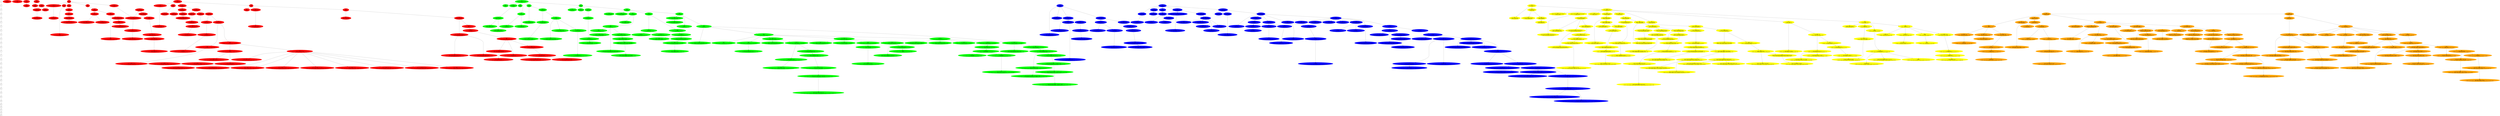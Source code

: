 digraph mygraph {
MOVE_01 [label="1." shape="box"]
MOVE_02 [label="1..." shape="box"]
MOVE_03 [label="2." shape="box"]
MOVE_04 [label="2..." shape="box"]
MOVE_05 [label="3." shape="box"]
MOVE_06 [label="3..." shape="box"]
MOVE_07 [label="4." shape="box"]
MOVE_08 [label="4..." shape="box"]
MOVE_09 [label="5." shape="box"]
MOVE_10 [label="5..." shape="box"]
MOVE_11 [label="6." shape="box"]
MOVE_12 [label="6..." shape="box"]
MOVE_13 [label="7." shape="box"]
MOVE_14 [label="7..." shape="box"]
MOVE_15 [label="8." shape="box"]
MOVE_16 [label="8..." shape="box"]
MOVE_17 [label="9." shape="box"]
MOVE_18 [label="9..." shape="box"]
MOVE_19 [label="10." shape="box"]
MOVE_20 [label="10..." shape="box"]
MOVE_21 [label="11." shape="box"]
MOVE_22 [label="11..." shape="box"]
MOVE_23 [label="12." shape="box"]
MOVE_24 [label="12..." shape="box"]
MOVE_25 [label="13." shape="box"]
MOVE_26 [label="13..." shape="box"]
MOVE_27 [label="14." shape="box"]
MOVE_28 [label="14..." shape="box"]
MOVE_29 [label="15." shape="box"]
MOVE_30 [label="15..." shape="box"]
MOVE_01->MOVE_02->MOVE_03->MOVE_04->MOVE_05->MOVE_06->MOVE_07->MOVE_08->MOVE_09->MOVE_10->MOVE_11->MOVE_12->MOVE_13->MOVE_14->MOVE_15->MOVE_16->MOVE_17->MOVE_18->MOVE_19->MOVE_20->MOVE_21->MOVE_22->MOVE_23->MOVE_24->MOVE_25->MOVE_26->MOVE_27->MOVE_28->MOVE_29->MOVE_30
A00 [label="A00\nUncommon Opening\n1. g4 a3 h3 " style="filled" color="red"]
A01 [label="A01\nNimzovich-Larsen Attack\n1. b3 " style="filled" color="red"]
A02 [label="A02\nBird's Opening\n1. f4 " style="filled" color="red"]
A03 [label="A03\nBird's Opening\n1. f4 d5 " style="filled" color="red"]
A04 [label="A04\nReti Opening\n1. Nf3 " style="filled" color="red"]
A05 [label="A05\nReti Opening\n1. Nf3 Nf6 " style="filled" color="red"]
A06 [label="A06\nReti Opening\n1. Nf3 d5 " style="filled" color="red"]
A07 [label="A07\nKing's Indian Attack\n1. Nf3 d5 2. g3 " style="filled" color="red"]
A08 [label="A08\nKing's Indian Attack\n1. Nf3 d5 2. g3 c5 3. Bg2 " style="filled" color="red"]
A09 [label="A09\nReti Opening\n1. Nf3 d5 2. c4 " style="filled" color="red"]
A10 [label="A10\nEnglish\n1. c4 " style="filled" color="red"]
A11 [label="A11\nEnglish, Caro-Kann Defensive System\n1. c4 c6 " style="filled" color="red"]
A12 [label="A12\nEnglish with b3\n1. c4 c6 2. Nf3 d5 3. b3 " style="filled" color="red"]
A13 [label="A13\nEnglish\n1. c4 e6 " style="filled" color="red"]
A14 [label="A14\nEnglish\n1. c4 e6 2. Nf3 d5 3. g3 Nf6 4. Bg2 Be7 5. O-O " style="filled" color="red"]
A15 [label="A15\nEnglish\n1. c4 Nf6 " style="filled" color="red"]
A16 [label="A16\nEnglish\n1. c4 Nf6 2. Nc3 " style="filled" color="red"]
A17 [label="A17\nEnglish\n1. c4 Nf6 2. Nc3 e6 " style="filled" color="red"]
A18 [label="A18\nEnglish, Mikenas-Carls\n1. c4 Nf6 2. Nc3 e6 3. e4 " style="filled" color="red"]
A19 [label="A19\nEnglish, Mikenas-Carls, Sicilian Variation\n1. c4 Nf6 2. Nc3 e6 3. e4 c5 " style="filled" color="red"]
A20 [label="A20\nEnglish\n1. c4 e5 " style="filled" color="red"]
A21 [label="A21\nEnglish\n1. c4 e5 2. Nc3 " style="filled" color="red"]
A22 [label="A22\nEnglish\n1. c4 e5 2. Nc3 Nf6 " style="filled" color="red"]
A23 [label="A23\nEnglish, Bremen System, Keres Variation\n1. c4 e5 2. Nc3 Nf6 3. g3 c6 " style="filled" color="red"]
A24 [label="A24\nEnglish, Bremen System with ...g6\n1. c4 e5 2. Nc3 Nf6 3. g3 g6 " style="filled" color="red"]
A25 [label="A25\nEnglish\n1. c4 e5 2. Nc3 Nc6 " style="filled" color="red"]
A26 [label="A26\nEnglish\n1. c4 e5 2. Nc3 Nc6 3. g3 g6 4. Bg2 Bg7 5. d3 d6 " style="filled" color="red"]
A27 [label="A27\nEnglish, Three Knights System\n1. c4 e5 2. Nc3 Nc6 3. Nf3 " style="filled" color="red"]
A28 [label="A28\nEnglish\n1. c4 e5 2. Nc3 Nc6 3. Nf3 Nf6 " style="filled" color="red"]
A29 [label="A29\nEnglish, Four Knights, Kingside Fianchetto\n1. c4 e5 2. Nc3 Nc6 3. Nf3 Nf6 4. g3 " style="filled" color="red"]
A30 [label="A30\nEnglish, Symmetrical\n1. c4 c5 " style="filled" color="red"]
A31 [label="A31\nEnglish, Symmetrical, Benoni Formation\n1. c4 c5 2. Nf3 Nf6 3. d4 " style="filled" color="red"]
A32 [label="A32\nEnglish, Symmetrical Variation\n1. c4 c5 2. Nf3 Nf6 3. d4 cxd4 4. Nxd4 e6 " style="filled" color="red"]
A33 [label="A33\nEnglish, Symmetrical\n1. c4 c5 2. Nf3 Nf6 3. d4 cxd4 4. Nxd4 e6 5. Nc3 Nc6 " style="filled" color="red"]
A34 [label="A34\nEnglish, Symmetrical\n1. c4 c5 2. Nc3 " style="filled" color="red"]
A35 [label="A35\nEnglish, Symmetrical\n1. c4 c5 2. Nc3 Nc6 " style="filled" color="red"]
A36 [label="A36\nEnglish\n1. c4 c5 2. Nc3 Nc6 3. g3 " style="filled" color="red"]
A37 [label="A37\nEnglish, Symmetrical\n1. c4 c5 2. Nc3 Nc6 3. g3 g6 4. Bg2 Bg7 5. Nf3 " style="filled" color="red"]
A38 [label="A38\nEnglish, Symmetrical\n1. c4 c5 2. Nc3 Nc6 3. g3 g6 4. Bg2 Bg7 5. Nf3 Nf6 " style="filled" color="red"]
A39 [label="A39\nEnglish, Symmetrical\n1. c4 c5 2. Nc3 Nc6 3. g3 g6 4. Bg2 Bg7 5. Nf3 Nf6 6. O-O O-O 7. d4 " style="filled" color="red"]
A40 [label="A40\nQueen's Pawn Game\n1. d4 " style="filled" color="red"]
A41 [label="A41\nQueen's Pawn Game (with ...d6)\n1. d4 d6 " style="filled" color="red"]
A42 [label="A42\nModern Defense, Averbakh System\n1. d4 d6 2. c4 g6 3. Nc3 Bg7 4. e4 " style="filled" color="red"]
A43 [label="A43\nOld Benoni\n1. d4 c5 " style="filled" color="red"]
A44 [label="A44\nOld Benoni Defense\n1. d4 c5 2. d5 e5 " style="filled" color="red"]
A45 [label="A45\nQueen's Pawn Game\n1. d4 Nf6 " style="filled" color="red"]
A46 [label="A46\nQueen's Pawn Game\n1. d4 Nf6 2. Nf3 " style="filled" color="red"]
A47 [label="A47\nQueen's Indian\n1. d4 Nf6 2. Nf3 b6 " style="filled" color="red"]
A48 [label="A48\nKing's Indian\n1. d4 Nf6 2. Nf3 g6 " style="filled" color="red"]
A49 [label="A49\nKing's Indian, Fianchetto without c4\n1. d4 Nf6 2. Nf3 g6 3. g3 " style="filled" color="red"]
A50 [label="A50\nQueen's Pawn Game\n1. d4 Nf6 2. c4 " style="filled" color="red"]
A51 [label="A51\nBudapest Gambit\n1. d4 Nf6 2. c4 e5 " style="filled" color="red"]
A52 [label="A52\nBudapest Gambit\n1. d4 Nf6 2. c4 e5 3. dxe5 Ng4 " style="filled" color="red"]
A53 [label="A53\nOld Indian\n1. d4 Nf6 2. c4 d6 " style="filled" color="red"]
A54 [label="A54\nOld Indian, Ukranian Variation, Nf3\n1. d4 Nf6 2. c4 d6 3. Nc3 e5 4. Nf3 " style="filled" color="red"]
A55 [label="A55\nOld Indian, Main line\n1. d4 Nf6 2. c4 d6 3. Nc3 e5 4. Nf3 Nbd7 5. e4 " style="filled" color="red"]
A56 [label="A56\nBenoni Defense\n1. d4 Nf6 2. c4 c5 " style="filled" color="red"]
A57 [label="A57\nBenko Gambit\n1. d4 Nf6 2. c4 c5 3. d5 b5 " style="filled" color="red"]
A58 [label="A58\nBenko Gambit\n1. d4 Nf6 2. c4 c5 3. d5 b5 4. cxb5 a6 5. bxa6 " style="filled" color="red"]
A59 [label="A59\nBenko Gambit\n1. d4 Nf6 2. c4 c5 3. d5 b5 4. cxb5 a6 5. bxa6 Bxa6 6. Nc3 d6 7. e4 " style="filled" color="red"]
A60 [label="A60\nBenoni Defense\n1. d4 Nf6 2. c4 c5 3. d5 e6 " style="filled" color="red"]
A61 [label="A61\nBenoni\n1. d4 Nf6 2. c4 c5 3. d5 e6 4. Nc3 exd5 5. cxd5 d6 6. Nf3 g6 " style="filled" color="red"]
A62 [label="A62\nBenoni, Fianchetto Variation\n1. d4 Nf6 2. c4 c5 3. d5 e6 4. Nc3 exd5 5. cxd5 d6 6. Nf3 g6 7. g3 Bg7 8. Bg2 O-O " style="filled" color="red"]
A63 [label="A63\nBenoni, Fianchetto, 9...Nbd7\n1. d4 Nf6 2. c4 c5 3. d5 e6 4. Nc3 exd5 5. cxd5 d6 6. Nf3 g6 7. g3 Bg7 8. Bg2 O-O " style="filled" color="red"]
A64 [label="A64\nBenoni, Fianchetto, 11...Re8\n1. d4 Nf6 2. c4 c5 3. d5 e6 4. Nc3 exd5 5. cxd5 d6 6. Nf3 g6 7. g3 Bg7 8. Bg2 O-O " style="filled" color="red"]
A65 [label="A65\nBenoni\n1. d4 Nf6 2. c4 c5 3. d5 e6 4. Nc3 exd5 5. cxd5 d6 6. e4 " style="filled" color="red"]
A66 [label="A66\nBenoni\n1. d4 Nf6 2. c4 c5 3. d5 e6 4. Nc3 exd5 5. cxd5 d6 6. e4 g6 7. f4 " style="filled" color="red"]
A67 [label="A67\nBenoni, Taimanov Variation\n1. d4 Nf6 2. c4 c5 3. d5 e6 4. Nc3 exd5 5. cxd5 d6 6. e4 g6 7. f4 Bg7 8. Bb5+ " style="filled" color="red"]
A68 [label="A68\nBenoni, Four Pawns Attack\n1. d4 Nf6 2. c4 c5 3. d5 e6 4. Nc3 exd5 5. cxd5 d6 6. e4 g6 7. f4 Bg7 8. Nf3 O-O " style="filled" color="red"]
A69 [label="A69\nBenoni, Four Pawns Attack, Main line\n1. d4 Nf6 2. c4 c5 3. d5 e6 4. Nc3 exd5 5. cxd5 d6 6. e4 g6 7. f4 Bg7 8. Nf3 O-O 9. 9. " style="filled" color="red"]
A70 [label="A70\nBenoni, Classical with 7.Nf3\n1. d4 Nf6 2. c4 c5 3. d5 e6 4. Nc3 exd5 5. cxd5 d6 6. e4 g6 7. Nf3 " style="filled" color="red"]
A71 [label="A71\nBenoni, Classical, 8.Bg5\n1. d4 Nf6 2. c4 c5 3. d5 e6 4. Nc3 exd5 5. cxd5 d6 6. e4 g6 7. Nf3 Bg7 8. Bg5 " style="filled" color="red"]
A72 [label="A72\nBenoni, Classical without 9.O-O\n1. d4 Nf6 2. c4 c5 3. d5 e6 4. Nc3 exd5 5. cxd5 d6 6. e4 g6 7. Nf3 Bg7 8. Be2 O-O 9. 9. " style="filled" color="red"]
A73 [label="A73\nBenoni, Classical, 9.O-O\n1. d4 Nf6 2. c4 c5 3. d5 e6 4. Nc3 exd5 5. cxd5 d6 6. e4 g6 7. Nf3 Bg7 8. Be2 O-O 9. 9. " style="filled" color="red"]
A74 [label="A74\nBenoni, Classical, 9...a6, 10.a4\n1. d4 Nf6 2. c4 c5 3. d5 e6 4. Nc3 exd5 5. cxd5 d6 6. e4 g6 7. Nf3 Bg7 8. Be2 O-O 9. 9. " style="filled" color="red"]
A75 [label="A75\nBenoni, Classical with 9...a6, 10...Bg4\n1. d4 Nf6 2. c4 c5 3. d5 e6 4. Nc3 exd5 5. cxd5 d6 6. e4 g6 7. Nf3 Bg7 8. Be2 O-O 9. 9. " style="filled" color="red"]
A76 [label="A76\nBenoni, Classical, 9...Re8\n1. d4 Nf6 2. c4 c5 3. d5 e6 4. Nc3 exd5 5. cxd5 d6 6. e4 g6 7. Nf3 Bg7 8. Be2 O-O 9. 9. " style="filled" color="red"]
A77 [label="A77\nBenoni, Classical, 9...Re8, 10.Nd2\n1. d4 Nf6 2. c4 c5 3. d5 e6 4. Nc3 exd5 5. cxd5 d6 6. e4 g6 7. Nf3 Bg7 8. Be2 O-O 9. 9. " style="filled" color="red"]
A78 [label="A78\nBenoni, Classical with Re8 and Na6\n1. d4 Nf6 2. c4 c5 3. d5 e6 4. Nc3 exd5 5. cxd5 d6 6. e4 g6 7. Nf3 Bg7 8. Be2 O-O 9. 9. " style="filled" color="red"]
A79 [label="A79\nBenoni, Classical, 11.f3\n1. d4 Nf6 2. c4 c5 3. d5 e6 4. Nc3 exd5 5. cxd5 d6 6. e4 g6 7. Nf3 Bg7 8. Be2 O-O 9. 9. " style="filled" color="red"]
A80 [label="A80\nDutch\n1. d4 f5 " style="filled" color="red"]
A81 [label="A81\nDutch\n1. d4 f5 2. g3 " style="filled" color="red"]
A82 [label="A82\nDutch, Staunton Gambit\n1. d4 f5 2. e4 " style="filled" color="red"]
A83 [label="A83\nDutch, Staunton Gambit\n1. d4 f5 2. e4 fxe4 3. Nc3 Nf6 4. Bg5 " style="filled" color="red"]
A84 [label="A84\nDutch\n1. d4 f5 2. c4 " style="filled" color="red"]
A85 [label="A85\nDutch, with c4 and Nc3\n1. d4 f5 2. c4 Nf6 3. Nc3 " style="filled" color="red"]
A86 [label="A86\nDutch, with c4 and Nc3\n1. d4 f5 2. c4 Nf6 3. g3 " style="filled" color="red"]
A87 [label="A87\nDutch, Leningrad, Main Variation\n1. d4 f5 2. c4 Nf6 3. g3 g6 4. Bg2 Bg7 5. Nf3 " style="filled" color="red"]
A88 [label="A88\nDutch, Leningrad, Main Variation with c6\n1. d4 f5 2. c4 Nf6 3. g3 g6 4. Bg2 Bg7 5. Nf3 O-O 6. O-O d6 7. Nc3 c6 " style="filled" color="red"]
A89 [label="A89\nDutch, Leningrad, Main Variation with Nc6\n1. d4 f5 2. c4 Nf6 3. g3 g6 4. Bg2 Bg7 5. Nf3 O-O 6. O-O d6 7. Nc3 Nc6 " style="filled" color="red"]
A90 [label="A90\nDutch\n1. d4 f5 2. c4 Nf6 3. g3 e6 4. Bg2 " style="filled" color="red"]
A91 [label="A91\nDutch Defense\n1. d4 f5 2. c4 Nf6 3. g3 e6 4. Bg2 Be7 " style="filled" color="red"]
A92 [label="A92\nDutch\n1. d4 f5 2. c4 Nf6 3. g3 e6 4. Bg2 Be7 5. Nf3 O-O " style="filled" color="red"]
A93 [label="A93\nDutch, Stonewall, Botvinnik Variation\n1. d4 f5 2. c4 Nf6 3. g3 e6 4. Bg2 Be7 5. Nf3 O-O 6. O-O d5 7. b3 " style="filled" color="red"]
A94 [label="A94\nDutch, Stonewall with Ba3\n1. d4 f5 2. c4 Nf6 3. g3 e6 4. Bg2 Be7 5. Nf3 O-O 6. O-O d5 7. b3 c6 8. Ba3 " style="filled" color="red"]
A95 [label="A95\nDutch, Stonewall\n1. d4 f5 2. c4 Nf6 3. g3 e6 4. Bg2 Be7 5. Nf3 O-O 6. O-O d5 7. Nc3 c6 " style="filled" color="red"]
A96 [label="A96\nDutch, Classical Variation\n1. d4 f5 2. c4 Nf6 3. g3 e6 4. Bg2 Be7 5. Nf3 O-O 6. O-O d6 " style="filled" color="red"]
A97 [label="A97\nDutch, Ilyin-Genevsky\n1. d4 f5 2. c4 Nf6 3. g3 e6 4. Bg2 Be7 5. Nf3 O-O 6. O-O d6 7. Nc3 Qe8 " style="filled" color="red"]
A98 [label="A98\nDutch, Ilyin-Genevsky Variation with Qc2\n1. d4 f5 2. c4 Nf6 3. g3 e6 4. Bg2 Be7 5. Nf3 O-O 6. O-O d6 7. Nc3 Qe8 8. Qc2 " style="filled" color="red"]
A99 [label="A99\nDutch, Ilyin-Genevsky Variation with b3\n1. d4 f5 2. c4 Nf6 3. g3 e6 4. Bg2 Be7 5. Nf3 O-O 6. O-O d6 7. Nc3 Qe8 8. b3 " style="filled" color="red"]
B00 [label="B00\nUncommon King's Pawn Opening\n1. e4 " style="filled" color="green"]
B01 [label="B01\nScandinavian\n1. e4 d5 " style="filled" color="green"]
B02 [label="B02\nAlekhine's Defense\n1. e4 Nf6 " style="filled" color="green"]
B03 [label="B03\nAlekhine's Defense\n1. e4 Nf6 2. e5 Nd5 3. d4 " style="filled" color="green"]
B04 [label="B04\nAlekhine's Defense, Modern\n1. e4 Nf6 2. e5 Nd5 3. d4 d6 4. Nf3 " style="filled" color="green"]
B05 [label="B05\nAlekhine's Defense, Modern\n1. e4 Nf6 2. e5 Nd5 3. d4 d6 4. Nf3 Bg4 " style="filled" color="green"]
B06 [label="B06\nRobatsch\n1. e4 g6 " style="filled" color="green"]
B07 [label="B07\nPirc\n1. e4 d6 2. d4 Nf6 " style="filled" color="green"]
B08 [label="B08\nPirc, Classical\n1. e4 d6 2. d4 Nf6 3. Nc3 g6 4. Nf3 " style="filled" color="green"]
B09 [label="B09\nPirc, Austrian Attack\n1. e4 d6 2. d4 Nf6 3. Nc3 g6 4. f4 " style="filled" color="green"]
B10 [label="B10\nCaro-Kann\n1. e4 c6 " style="filled" color="green"]
B11 [label="B11\nCaro-Kann, Two Knights, 3...Bg4\n1. e4 c6 2. Nc3 d5 3. Nf3 Bg4 " style="filled" color="green"]
B12 [label="B12\nCaro-Kann Defense\n1. e4 c6 2. d4 " style="filled" color="green"]
B13 [label="B13\nCaro-Kann, Exchange\n1. e4 c6 2. d4 d5 3. exd5 cxd5 " style="filled" color="green"]
B14 [label="B14\nCaro-Kann, Panov-Botvinnik Attack\n1. e4 c6 2. d4 d5 3. exd5 cxd5 4. c4 Nf6 5. Nc3 e6 " style="filled" color="green"]
B15 [label="B15\nCaro-Kann\n1. e4 c6 2. d4 d5 3. Nc3 " style="filled" color="green"]
B16 [label="B16\nCaro-Kann, Bronstein-Larsen Variation\n1. e4 c6 2. d4 d5 3. Nc3 dxe4 4. Nxe4 Nf6 5. Nxf6+ gxf6 " style="filled" color="green"]
B17 [label="B17\nCaro-Kann, Steinit ZVariation\n1. e4 c6 2. d4 d5 3. Nc3 dxe4 4. Nxe4 Nd7 " style="filled" color="green"]
B18 [label="B18\nCaro-Kann, Classical\n1. e4 c6 2. d4 d5 3. Nc3 dxe4 4. Nxe4 Bf5 " style="filled" color="green"]
B19 [label="B19\nCaro-Kann, Classical\n1. e4 c6 2. d4 d5 3. Nc3 dxe4 4. Nxe4 Bf5 5. Ng3 Bg6 6. h4 h6 7. Nf3 Nd7 " style="filled" color="green"]
B20 [label="B20\nSicilian\n1. e4 c5 " style="filled" color="green"]
B21 [label="B21\nSicilian, 2.f4 and 2.d4\n1. e4 c5 2. f4 " style="filled" color="green"]
B22 [label="B22\nSicilian, Alapin\n1. e4 c5 2. c3 " style="filled" color="green"]
B23 [label="B23\nSicilian, Closed\n1. e4 c5 2. Nc3 " style="filled" color="green"]
B24 [label="B24\nSicilian, Closed\n1. e4 c5 2. Nc3 Nc6 3. g3 " style="filled" color="green"]
B25 [label="B25\nSicilian, Closed\n1. e4 c5 2. Nc3 Nc6 3. g3 g6 4. Bg2 Bg7 5. d3 d6 " style="filled" color="green"]
B26 [label="B26\nSicilian, Closed, 6.Be3\n1. e4 c5 2. Nc3 Nc6 3. g3 g6 4. Bg2 Bg7 5. d3 d6 6. Be3 " style="filled" color="green"]
B27 [label="B27\nSicilian\n1. e4 c5 2. Nf3 " style="filled" color="green"]
B28 [label="B28\nSicilian, O'Kelly Variation\n1. e4 c5 2. Nf3 a6 " style="filled" color="green"]
B29 [label="B29\nSicilian, Nimzovich-Rubenstein\n1. e4 c5 2. Nf3 Nf6 " style="filled" color="green"]
B30 [label="B30\nSicilian\n1. e4 c5 2. Nf3 Nc6 " style="filled" color="green"]
B31 [label="B31\nSicilian, Rossolimo Variation\n1. e4 c5 2. Nf3 Nc6 3. Bg5 g6 " style="filled" color="green"]
B32 [label="B32\nSicilian\n1. e4 c5 2. Nf3 Nc6 3. d4 cxd4 4. Nxd4 e5 " style="filled" color="green"]
B33 [label="B33\nSicilian\n1. e4 c5 2. Nf3 Nc6 3. d4 cxd4 4. Nxd4 " style="filled" color="green"]
B34 [label="B34\nSicilian, Accelerated Fianchetto\n1. e4 c5 2. Nf3 Nc6 3. d4 cxd4 4. Nxd4 g6 5. Nxc6 " style="filled" color="green"]
B35 [label="B35\nSicilian, Accelerated Fianchetto, Modern Variation with Bc4\n1. e4 c5 2. Nf3 Nc6 3. d4 cxd4 4. Nxd4 g6 5. Nc3 Bg7 6. Be3 Nf6 7. Bc4 " style="filled" color="green"]
B36 [label="B36\nSicilian, Accelerated Fianchetto\n1. e4 c5 2. Nf3 Nc6 3. d4 cxd4 4. Nxd4 g6 5. c4 " style="filled" color="green"]
B37 [label="B37\nSicilian, Accelerated Fianchetto\n1. e4 c5 2. Nf3 Nc6 3. d4 cxd4 4. Nxd4 g6 5. c4 Bg7 " style="filled" color="green"]
B38 [label="B38\nSicilian, Accelerated Fianchetto, Maroczy Bind, 6.Be3\n1. e4 c5 2. Nf3 Nc6 3. d4 cxd4 4. Nxd4 g6 5. c4 Bg7 6. Be3 " style="filled" color="green"]
B39 [label="B39\nSicilian, Accelerated Fianchetto, Breyer Variation\n1. e4 c5 2. Nf3 Nc6 3. d4 cxd4 4. Nxd4 g6 5. c4 Bg7 6. Be3 Nf6 7. Nc3 Ng4 " style="filled" color="green"]
B40 [label="B40\nSicilian\n1. e4 c5 2. Nf3 e6 " style="filled" color="green"]
B41 [label="B41\nSicilian, Kan\n1. e4 c5 2. Nf3 e6 3. d4 cxd4 4. Nxd4 a6 " style="filled" color="green"]
B42 [label="B42\nSicilian, Kan\n1. e4 c5 2. Nf3 e6 3. d4 cxd4 4. Nxd4 a6 5. Bd3 " style="filled" color="green"]
B43 [label="B43\nSicilian, Kan, 5.Nc3\n1. e4 c5 2. Nf3 e6 3. d4 cxd4 4. Nxd4 a6 5. Nc3 " style="filled" color="green"]
B44 [label="B44\nSicilian\n1. e4 c5 2. Nf3 e6 3. d4 cxd4 4. Nxd4 Nc6 " style="filled" color="green"]
B45 [label="B45\nSicilian, Taimanov\n1. e4 c5 2. Nf3 e6 3. d4 cxd4 4. Nxd4 Nc6 5. Nc3 " style="filled" color="green"]
B46 [label="B46\nSicilian, Taimanov Variation\n1. e4 c5 2. Nf3 e6 3. d4 cxd4 4. Nxd4 Nc6 5. Nc3 a6 " style="filled" color="green"]
B47 [label="B47\nSicilian, Taimanov (Bastrikov) Variation\n1. e4 c5 2. Nf3 e6 3. d4 cxd4 4. Nxd4 Nc6 5. Nc3 Qc7 " style="filled" color="green"]
B48 [label="B48\nSicilian, Taimanov Variation\n1. e4 c5 2. Nf3 e6 3. d4 cxd4 4. Nxd4 Nc6 5. Nc3 Qc7 6. Be3 " style="filled" color="green"]
B49 [label="B49\nSicilian, Taimanov Variation\n1. e4 c5 2. Nf3 e6 3. d4 cxd4 4. Nxd4 Nc6 5. Nc3 Qc7 6. Be3 a6 7. Be2 " style="filled" color="green"]
B50 [label="B50\nSicilian\n1. e4 c5 2. Nf3 d6 " style="filled" color="green"]
B51 [label="B51\nSicilian, Canal-Sokolsky (Rossolimo) Attack\n1. e4 c5 2. Nf3 d6 3. Bb5+ " style="filled" color="green"]
B52 [label="B52\nSicilian, Canal-Sokolsky (Rossolimo) Attack\n1. e4 c5 2. Nf3 d6 3. Bb5+ Bd7 " style="filled" color="green"]
B53 [label="B53\nSicilian\n1. e4 c5 2. Nf3 d6 3. d4 cxd4 4. Qxd4 " style="filled" color="green"]
B54 [label="B54\nSicilian\n1. e4 c5 2. Nf3 d6 3. d4 cxd4 4. Nxd4 " style="filled" color="green"]
B55 [label="B55\nSicilian, Prins Variation, Venice Attack\n1. e4 c5 2. Nf3 d6 3. d4 cxd4 4. Nxd4 Nf6 5. f3 e5 6. Bb5+ " style="filled" color="green"]
B56 [label="B56\nSicilian\n1. e4 c5 2. Nf3 d6 3. d4 cxd4 4. Nxd4 Nf6 5. Nc3 " style="filled" color="green"]
B57 [label="B57\nSicilian\n1. e4 c5 2. Nf3 d6 3. d4 cxd4 4. Nxd4 Nf6 5. Nc3 Nc6 6. Bc4 " style="filled" color="green"]
B58 [label="B58\nSicilian\n1. e4 c5 2. Nf3 d6 3. d4 cxd4 4. Nxd4 Nf6 5. Nc3 Nc6 6. Be2 " style="filled" color="green"]
B59 [label="B59\nSicilian, Boleslavsky Variation, 7.Nb3\n1. e4 c5 2. Nf3 d6 3. d4 cxd4 4. Nxd4 Nf6 5. Nc3 Nc6 6. Be2 e5 7. Nb3 " style="filled" color="green"]
B60 [label="B60\nSicilian, Richter-Rauzer\n1. e4 c5 2. Nf3 d6 3. d4 cxd4 4. Nxd4 Nf6 5. Nc3 Nc6 6. Bg5 " style="filled" color="green"]
B61 [label="B61\nSicilian, Richter-Rauzer, Larsen Variation, 7.Qd2\n1. e4 c5 2. Nf3 d6 3. d4 cxd4 4. Nxd4 Nf6 5. Nc3 Nc6 6. Bg5 Bd7 7. Qd2 " style="filled" color="green"]
B62 [label="B62\nSicilian, Richter-Rauzer\n1. e4 c5 2. Nf3 d6 3. d4 cxd4 4. Nxd4 Nf6 5. Nc3 Nc6 6. Bg5 e6 " style="filled" color="green"]
B63 [label="B63\nSicilian, Richter-Rauzer Attack\n1. e4 c5 2. Nf3 d6 3. d4 cxd4 4. Nxd4 Nf6 5. Nc3 Nc6 6. Bg5 e6 7. Qd2 " style="filled" color="green"]
B64 [label="B64\nSicilian, Richter-Rauzer Attack\n1. e4 c5 2. Nf3 d6 3. d4 cxd4 4. Nxd4 Nf6 5. Nc3 Nc6 6. Bg5 e6 7. Qd2 Be7 8. O-O-O O-O 9. f4 " style="filled" color="green"]
B65 [label="B65\nSicilian, Richter-Rauzer Attack, 7...Be7 Defense, 9...Nxd4\n1. e4 c5 2. Nf3 d6 3. d4 cxd4 4. Nxd4 Nf6 5. Nc3 Nc6 6. Bg5 e6 7. Qd2 Be7 8. O-O-O O-O 9. f4 Nxd4 10. Qxd4 " style="filled" color="green"]
B66 [label="B66\nSicilian, Richter-Rauzer Attack, 7...a6\n1. e4 c5 2. Nf3 d6 3. d4 cxd4 4. Nxd4 Nf6 5. Nc3 Nc6 6. Bg5 e6 7. Qd2 a6 " style="filled" color="green"]
B67 [label="B67\nSicilian, Richter-Rauzer Attack, 7...a6 Defense, 8...Bd7\n1. e4 c5 2. Nf3 d6 3. d4 cxd4 4. Nxd4 Nf6 5. Nc3 Nc6 6. Bg5 e6 7. Qd2 a6 8. O-O-O Bd7 " style="filled" color="green"]
B68 [label="B68\nSicilian, Richter-Rauzer Attack, 7...a6 Defense, 9...Be7\n1. e4 c5 2. Nf3 d6 3. d4 cxd4 4. Nxd4 Nf6 5. Nc3 Nc6 6. Bg5 e6 7. Qd2 a6 8. O-O-O Bd7 9. f4 Be7 " style="filled" color="green"]
B69 [label="B69\nSicilian, Richter-Rauzer Attack, 7...a6 Defense, 11.Bxf6\n1. e4 c5 2. Nf3 d6 3. d4 cxd4 4. Nxd4 Nf6 5. Nc3 Nc6 6. Bg5 e6 7. Qd2 a6 8. O-O-O Bd7 9. f4 Be7 10. Nf3 b5 11. Bxf6 " style="filled" color="green"]
B70 [label="B70\nSicilian, Dragon Variation\n1. e4 c5 2. Nf3 d6 3. d4 cxd4 4. Nxd4 Nf6 5. Nc3 g6 " style="filled" color="green"]
B71 [label="B71\nSicilian, Dragon Levenfish Variation\n1. e4 c5 2. Nf3 d6 3. d4 cxd4 4. Nxd4 Nf6 5. Nc3 g6 6. f4 " style="filled" color="green"]
B72 [label="B72\nSicilian, Dragon\n1. e4 c5 2. Nf3 d6 3. d4 cxd4 4. Nxd4 Nf6 5. Nc3 g6 6. Be3 " style="filled" color="green"]
B73 [label="B73\nSicilian, Dragon, CLassical\n1. e4 c5 2. Nf3 d6 3. d4 cxd4 4. Nxd4 Nf6 5. Nc3 g6 6. Be3 Bg7 7. Be2 Nc6 8. O-O " style="filled" color="green"]
B74 [label="B74\nSicilian, Dragon, CLassical\n1. e4 c5 2. Nf3 d6 3. d4 cxd4 4. Nxd4 Nf6 5. Nc3 g6 6. Be3 Bg7 7. Be2 Nc6 8. O-O O-O 9. Nb3 " style="filled" color="green"]
B75 [label="B75\nSicilian, Dragon, Yugoslav Attack\n1. e4 c5 2. Nf3 d6 3. d4 cxd4 4. Nxd4 Nf6 5. Nc3 g6 6. Be3 Bg7 7. f3 " style="filled" color="green"]
B76 [label="B76\nSicilian, Dragon, Yugoslav Attack\n1. e4 c5 2. Nf3 d6 3. d4 cxd4 4. Nxd4 Nf6 5. Nc3 g6 6. Be3 Bg7 7. f3 O-O " style="filled" color="green"]
B77 [label="B77\nSicilian, Dragon, Yugoslav Attack\n1. e4 c5 2. Nf3 d6 3. d4 cxd4 4. Nxd4 Nf6 5. Nc3 g6 6. Be3 Bg7 7. f3 O-O 8. Qd2 Nc6 9. Bc4 " style="filled" color="green"]
B78 [label="B78\nSicilian, Dragon, Yugoslav Attack, 10.castle Long\n1. e4 c5 2. Nf3 d6 3. d4 cxd4 4. Nxd4 Nf6 5. Nc3 g6 6. Be3 Bg7 7. f3 O-O 8. Qd2 Nc6 9. Bc4 Bd7 10. O-O-O " style="filled" color="green"]
B79 [label="B79\nSicilian, Dragon, Yugoslav Attack, 12.h4\n1. e4 c5 2. Nf3 d6 3. d4 cxd4 4. Nxd4 Nf6 5. Nc3 g6 6. Be3 Bg7 7. f3 O-O 8. Qd2 Nc6 9. Bc4 Bd7 10. O-O-O Qa5 11. Bb3 Rfc8 12. h4 " style="filled" color="green"]
B80 [label="B80\nSicilian, Scheveningen\n1. e4 c5 2. Nf3 d6 3. d4 cxd4 4. Nxd4 Nf6 5. Nc3 e6 " style="filled" color="green"]
B81 [label="B81\nSicilian, Scheveningen, Keres Attack\n1. e4 c5 2. Nf3 d6 3. d4 cxd4 4. Nxd4 Nf6 5. Nc3 e6 6. g4 " style="filled" color="green"]
B82 [label="B82\nSicilian, Scheveningen\n1. e4 c5 2. Nf3 d6 3. d4 cxd4 4. Nxd4 Nf6 5. Nc3 e6 6. f4 " style="filled" color="green"]
B83 [label="B83\nSicilian\n1. e4 c5 2. Nf3 d6 3. d4 cxd4 4. Nxd4 Nf6 5. Nc3 e6 6. Be2 " style="filled" color="green"]
B84 [label="B84\nSicilian, Scheveningen\n1. e4 c5 2. Nf3 d6 3. d4 cxd4 4. Nxd4 Nf6 5. Nc3 e6 6. Be2 a6 " style="filled" color="green"]
B85 [label="B85\nSicilian, Scheveningen, Classical\n1. e4 c5 2. Nf3 d6 3. d4 cxd4 4. Nxd4 Nf6 5. Nc3 e6 6. Be2 a6 7. O-O Qc7 8. f4 Nc6 " style="filled" color="green"]
B86 [label="B86\nSicilian, Fischer-Sozin Attack\n1. e4 c5 2. Nf3 d6 3. d4 cxd4 4. Nxd4 Nf6 5. Nc3 e6 6. Bc4 " style="filled" color="green"]
B87 [label="B87\nSicilian, Fischer-Sozin Attack with ...a6 and ...b5\n1. e4 c5 2. Nf3 d6 3. d4 cxd4 4. Nxd4 Nf6 5. Nc3 e6 6. Bc4 a6 7. Bb3 b5 " style="filled" color="green"]
B88 [label="B88\nSicilian, Fischer-Sozin Attack\n1. e4 c5 2. Nf3 d6 3. d4 cxd4 4. Nxd4 Nf6 5. Nc3 e6 6. Bc4 Nc6 " style="filled" color="green"]
B89 [label="B89\nSicilian\n1. e4 c5 2. Nf3 d6 3. d4 cxd4 4. Nxd4 Nf6 5. Nc3 e6 6. Bc4 Nc6 7. Be3 " style="filled" color="green"]
B90 [label="B90\nSicilian, Najdorf\n1. e4 c5 2. Nf3 d6 3. d4 cxd4 4. Nxd4 Nf6 5. Nc3 a6 " style="filled" color="green"]
B91 [label="B91\nSicilian, Najdorf, Zagreb (Fianchetto) Variation\n1. e4 c5 2. Nf3 d6 3. d4 cxd4 4. Nxd4 Nf6 5. Nc3 a6 6. g3 " style="filled" color="green"]
B92 [label="B92\nSicilian, Najdorf, Opocensky Variation\n1. e4 c5 2. Nf3 d6 3. d4 cxd4 4. Nxd4 Nf6 5. Nc3 a6 6. Be2 " style="filled" color="green"]
B93 [label="B93\nSicilian, Najdorf, 6.f4\n1. e4 c5 2. Nf3 d6 3. d4 cxd4 4. Nxd4 Nf6 5. Nc3 a6 6. f4 " style="filled" color="green"]
B94 [label="B94\nSicilian, Najdorf\n1. e4 c5 2. Nf3 d6 3. d4 cxd4 4. Nxd4 Nf6 5. Nc3 a6 6. Bg5 " style="filled" color="green"]
B95 [label="B95\nSicilian, Najdorf, 6...e6\n1. e4 c5 2. Nf3 d6 3. d4 cxd4 4. Nxd4 Nf6 5. Nc3 a6 6. Bg5 e6 " style="filled" color="green"]
B96 [label="B96\nSicilian, Najdorf\n1. e4 c5 2. Nf3 d6 3. d4 cxd4 4. Nxd4 Nf6 5. Nc3 a6 6. Bg5 e6 7. f4 " style="filled" color="green"]
B97 [label="B97\nSicilian, Najdorf\n1. e4 c5 2. Nf3 d6 3. d4 cxd4 4. Nxd4 Nf6 5. Nc3 a6 6. Bg5 e6 7. f4 Qb6 " style="filled" color="green"]
B98 [label="B98\nSicilian, Najdorf\n1. e4 c5 2. Nf3 d6 3. d4 cxd4 4. Nxd4 Nf6 5. Nc3 a6 6. Bg5 e6 7. f4 Be7 " style="filled" color="green"]
B99 [label="B99\nSicilian, Najdorf, 7...Be7 Main line\n1. e4 c5 2. Nf3 d6 3. d4 cxd4 4. Nxd4 Nf6 5. Nc3 a6 6. Bg5 e6 7. f4 Be7 8. Qf3 Qc7 9. O-O-O Nbd7 " style="filled" color="green"]
C00 [label="C00\nFrench Defense\n1. e4 e6 " style="filled" color="blue"]
C01 [label="C01\nFrench Defense, Exchange\n1. e4 e6 2. d4 d5 3. exd5 exd5 4. Nc3 Nf6 5. Bg5 " style="filled" color="blue"]
C02 [label="C02\nFrench Defense, Advance\n1. e4 e6 2. d4 d5 3. e5 " style="filled" color="blue"]
C03 [label="C03\nFrench Defense, Tarrasch\n1. e4 e6 2. d4 d5 3. Nd2 " style="filled" color="blue"]
C04 [label="C04\nFrench Defense, Tarrasch, Guimard Main line\n1. e4 e6 2. d4 d5 3. Nd2 Nc6 4. Ngf3 Nf6 " style="filled" color="blue"]
C05 [label="C05\nFrench Defense, Tarrasch\n1. e4 e6 2. d4 d5 3. Nd2 Nf6 " style="filled" color="blue"]
C06 [label="C06\nFrench Defense, Tarrasch\n1. e4 e6 2. d4 d5 3. Nd2 Nf6 4. e5 Nfd7 5. Bd3 c5 6. c3 Nc6 7. Ne2 cxd4 8. cxd4 " style="filled" color="blue"]
C07 [label="C07\nFrench Defense, Tarrasch\n1. e4 e6 2. d4 d5 3. Nd2 c5 " style="filled" color="blue"]
C08 [label="C08\nFrench Defense, Tarrasch, Open, 4.ed ed\n1. e4 e6 2. d4 d5 3. Nd2 c5 4. exd5 exd5 " style="filled" color="blue"]
C09 [label="C09\nFrench Defense, Tarrasch, Open Variation, Main line\n1. e4 e6 2. d4 d5 3. Nd2 c5 4. exd5 exd5 5. Ngf3 Nc6 " style="filled" color="blue"]
C10 [label="C10\nFrench Defense\n1. e4 e6 2. d4 d5 3. Nc3 " style="filled" color="blue"]
C11 [label="C11\nFrench Defense\n1. e4 e6 2. d4 d5 3. Nc3 Nf6 " style="filled" color="blue"]
C12 [label="C12\nFrench Defense, McCutcheon\n1. e4 e6 2. d4 d5 3. Nc3 Nf6 4. Bg5 Bb4 " style="filled" color="blue"]
C13 [label="C13\nFrench Defense\n1. e4 e6 2. d4 d5 3. Nc3 Nf6 4. Bg5 Be7 " style="filled" color="blue"]
C14 [label="C14\nFrench Defense, Classical\n1. e4 e6 2. d4 d5 3. Nc3 Nf6 4. Bg5 Be7 5. e5 Nfd7 6. Bxe7 Qxe7 " style="filled" color="blue"]
C15 [label="C15\nFrench Defense, Winawer\n1. e4 e6 2. d4 d5 3. Nc3 Bb4 " style="filled" color="blue"]
C16 [label="C16\nFrench Defense, Winawer\n1. e4 e6 2. d4 d5 3. Nc3 Bb4 4. e5 " style="filled" color="blue"]
C17 [label="C17\nFrench Defense, Winawer, Advance\n1. e4 e6 2. d4 d5 3. Nc3 Bb4 4. e5 c5 " style="filled" color="blue"]
C18 [label="C18\nFrench Defense, Winawer\n1. e4 e6 2. d4 d5 3. Nc3 Bb4 4. e5 c5 5. a3 Bxc3+ 6. bxc3 " style="filled" color="blue"]
C19 [label="C19\nFrench Defense, Winawer, Advance\n1. e4 e6 2. d4 d5 3. Nc3 Bb4 4. e5 c5 5. a3 Bxc3+ 6. bxc3 Ne7 " style="filled" color="blue"]
C20 [label="C20\nKing's Pawn Game\n1. e4 e5 " style="filled" color="blue"]
C21 [label="C21\nCenter Game\n1. e4 e5 2. d4 exd4 " style="filled" color="blue"]
C22 [label="C22\nCenter Game\n1. e4 e5 2. d4 exd4 3. Qxd4 Nc6 " style="filled" color="blue"]
C23 [label="C23\nBishop's Opening\n1. e4 e5 2. Bc4 " style="filled" color="blue"]
C24 [label="C24\nBishop's Opening\n1. e4 e5 2. Bc4 Nf6 " style="filled" color="blue"]
C25 [label="C25\nVienna\n1. e4 e5 2. Nc3 " style="filled" color="blue"]
C26 [label="C26\nVienna\n1. e4 e5 2. Nc3 Nf6 " style="filled" color="blue"]
C27 [label="C27\nVienna Game\n1. e4 e5 2. Nc3 Nf6 3. Bc4 Nxe4 " style="filled" color="blue"]
C28 [label="C28\nVienna Game\n1. e4 e5 2. Nc3 Nf6 3. Bc4 Nc6 " style="filled" color="blue"]
C29 [label="C29\nVienna Gambit\n1. e4 e5 2. Nc3 Nf6 3. f4 " style="filled" color="blue"]
C30 [label="C30\nKing's Gambit Declined\n1. e4 e5 2. f4 " style="filled" color="blue"]
C31 [label="C31\nKing's Gambit Declined, Falkbeer Counter Gambit\n1. e4 e5 2. f4 d5 " style="filled" color="blue"]
C32 [label="C32\nKing's Gambit Declined, Falkbeer Counter Gambit\n1. e4 e5 2. f4 d5 3. exd5 e4 4. d3 Nf6 " style="filled" color="blue"]
C33 [label="C33\nKing's Gambit Accepted\n1. e4 e5 2. f4 exf4 " style="filled" color="blue"]
C34 [label="C34\nKing's Gambit Accepted\n1. e4 e5 2. f4 exf4 3. Nf3 " style="filled" color="blue"]
C35 [label="C35\nKing's Gambit Accepted, Cunningham\n1. e4 e5 2. f4 exf4 3. Nf3 Be7 " style="filled" color="blue"]
C36 [label="C36\nKing's Gambit Accepted, Abbazia Defense\n1. e4 e5 2. f4 exf4 3. Nf3 d5 " style="filled" color="blue"]
C37 [label="C37\nKing's Gambit Accepted\n1. e4 e5 2. f4 exf4 3. Nf3 g5 4. Nc3 " style="filled" color="blue"]
C38 [label="C38\nKing's Gambit Accepted\n1. e4 e5 2. f4 exf4 3. Nf3 g5 4. Bc4 Bg7 " style="filled" color="blue"]
C39 [label="C39\nKing's Gambit Accepted\n1. e4 e5 2. f4 exf4 3. Nf3 g5 4. h4 " style="filled" color="blue"]
C40 [label="C40\nKing's Knight Opening\n1. e4 e5 2. Nf3 " style="filled" color="blue"]
C41 [label="C41\nPhilidor Defense\n1. e4 e5 2. Nf3 d6 " style="filled" color="blue"]
C42 [label="C42\nPetrov Defense\n1. e4 e5 2. Nf3 Nf6 " style="filled" color="blue"]
C43 [label="C43\nPetrov, Modern Attack\n1. e4 e5 2. Nf3 Nf6 3. d4 exd4 4. e5 Ne4 5. Qxd4 " style="filled" color="blue"]
C44 [label="C44\nKing's Pawn Game\n1. e4 e5 2. Nf3 Nc6 " style="filled" color="blue"]
C45 [label="C45\nScotch Game\n1. e4 e5 2. Nf3 Nc6 3. d4 exd4 4. Nxd4 " style="filled" color="blue"]
C46 [label="C46\nThree Knights\n1. e4 e5 2. Nf3 Nc6 3. Nc3 " style="filled" color="blue"]
C47 [label="C47\nFour Knights\n1. e4 e5 2. Nf3 Nc6 3. Nc3 Nf6 " style="filled" color="blue"]
C48 [label="C48\nFour Knights\n1. e4 e5 2. Nf3 Nc6 3. Nc3 Nf6 4. Bb5 " style="filled" color="blue"]
C49 [label="C49\nFour Knights\n1. e4 e5 2. Nf3 Nc6 3. Nc3 Nf6 4. Bb5 Bb4 " style="filled" color="blue"]
C50 [label="C50\nGiuoco Piano\n1. e4 e5 2. Nf3 Nc6 3. Bc4 Bc5 " style="filled" color="blue"]
C51 [label="C51\nEvan's Gambit\n1. e4 e5 2. Nf3 Nc6 3. Bc4 Bc5 4. b4 " style="filled" color="blue"]
C52 [label="C52\nEvan's Gambit\n1. e4 e5 2. Nf3 Nc6 3. Bc4 Bc5 4. b4 Bxb4 5. c3 Ba5 " style="filled" color="blue"]
C53 [label="C53\nGiuoco Piano\n1. e4 e5 2. Nf3 Nc6 3. Bc4 Bc5 4. c3 " style="filled" color="blue"]
C54 [label="C54\nGiuoco Piano\n1. e4 e5 2. Nf3 Nc6 3. Bc4 Bc5 4. c3 Nf6 5. d4 exd4 6. cxd4 " style="filled" color="blue"]
C55 [label="C55\nTwo Knights Defense\n1. e4 e5 2. Nf3 Nc6 3. Bc4 Nf6 " style="filled" color="blue"]
C56 [label="C56\nTwo Knights\n1. e4 e5 2. Nf3 Nc6 3. Bc4 Nf6 4. d4 exd4 5. O-O Nxe4 " style="filled" color="blue"]
C57 [label="C57\nTwo Knights\n1. e4 e5 2. Nf3 Nc6 3. Bc4 Nf6 4. Ng5 " style="filled" color="blue"]
C58 [label="C58\nTwo Knights\n1. e4 e5 2. Nf3 Nc6 3. Bc4 Nf6 4. Ng5 d5 5. exd5 Na5 " style="filled" color="blue"]
C59 [label="C59\nTwo Knights\n1. e4 e5 2. Nf3 Nc6 3. Bc4 Nf6 4. Ng5 d5 5. exd5 Na5 6. Bb5+ c6 7. dxc6 bxc6 8. Be2 h6 " style="filled" color="blue"]
C60 [label="C60\nRuy Lopez\n1. e4 e5 2. Nf3 Nc6 3. Bb5 " style="filled" color="blue"]
C61 [label="C61\nRuy Lopez, Bird's Defense\n1. e4 e5 2. Nf3 Nc6 3. Bb5 Nd4 " style="filled" color="blue"]
C62 [label="C62\nRuy Lopez, Old Steinit ZDefense\n1. e4 e5 2. Nf3 Nc6 3. Bb5 d6 " style="filled" color="blue"]
C63 [label="C63\nRuy Lopez, Schliemann Defense\n1. e4 e5 2. Nf3 Nc6 3. Bb5 f5 " style="filled" color="blue"]
C64 [label="C64\nRuy Lopez, Classical\n1. e4 e5 2. Nf3 Nc6 3. Bb5 Bc5 " style="filled" color="blue"]
C65 [label="C65\nRuy Lopez, Berlin Defense\n1. e4 e5 2. Nf3 Nc6 3. Bb5 Nf6 " style="filled" color="blue"]
C66 [label="C66\nRuy Lopez\n1. e4 e5 2. Nf3 Nc6 3. Bb5 Nf6 4. O-O d6 " style="filled" color="blue"]
C67 [label="C67\nRuy Lopez\n1. e4 e5 2. Nf3 Nc6 3. Bb5 Nf6 4. O-O Nxe4 " style="filled" color="blue"]
C68 [label="C68\nRuy Lopez, Exchange\n1. e4 e5 2. Nf3 Nc6 3. Bb5 a6 4. Bxc6 " style="filled" color="blue"]
C69 [label="C69\nRuy Lopez, Exchange, Gligoric Variation, 6.d4\n1. e4 e5 2. Nf3 Nc6 3. Bb5 a6 4. Bxc6 dc 5. O-O f6 6. d4 " style="filled" color="blue"]
C70 [label="C70\nRuy Lopez\n1. e4 e5 2. Nf3 Nc6 3. Bb5 a6 4. Ba4 " style="filled" color="blue"]
C71 [label="C71\nRuy Lopez\n1. e4 e5 2. Nf3 Nc6 3. Bb5 a6 4. Ba4 d6 " style="filled" color="blue"]
C72 [label="C72\nRuy Lopez, Modern Steinit ZDefense, 5.O-O\n1. e4 e5 2. Nf3 Nc6 3. Bb5 a6 4. Ba4 d6 5. O-O " style="filled" color="blue"]
C73 [label="C73\nRuy Lopez, Modern Steinit ZDefense\n1. e4 e5 2. Nf3 Nc6 3. Bb5 a6 4. Ba4 d6 5. Bxc6+ bxc6 6. d4 " style="filled" color="blue"]
C74 [label="C74\nRuy Lopez, Modern Steinit ZDefense\n1. e4 e5 2. Nf3 Nc6 3. Bb5 a6 4. Ba4 d6 5. c3 " style="filled" color="blue"]
C75 [label="C75\nRuy Lopez, Modern Steinit ZDefense\n1. e4 e5 2. Nf3 Nc6 3. Bb5 a6 4. Ba4 d6 5. c3 Bd7 " style="filled" color="blue"]
C76 [label="C76\nRuy Lopez, Modern Steinit ZDefense, Fianchetto Variation\n1. e4 e5 2. Nf3 Nc6 3. Bb5 a6 4. Ba4 d6 5. c3 Bd7 6. d4 g6 " style="filled" color="blue"]
C77 [label="C77\nRuy Lopez\n1. e4 e5 2. Nf3 Nc6 3. Bb5 a6 4. Ba4 Nf6 " style="filled" color="blue"]
C78 [label="C78\nRuy Lopez\n1. e4 e5 2. Nf3 Nc6 3. Bb5 a6 4. Ba4 Nf6 5. O-O " style="filled" color="blue"]
C79 [label="C79\nRuy Lopez, Steinit ZDefense Deferred\n1. e4 e5 2. Nf3 Nc6 3. Bb5 a6 4. Ba4 Nf6 5. O-O d6 " style="filled" color="blue"]
C80 [label="C80\nRuy Lopez, Open\n1. e4 e5 2. Nf3 Nc6 3. Bb5 a6 4. Ba4 Nf6 5. O-O Nxe4 " style="filled" color="blue"]
C81 [label="C81\nRuy Lopez, Open, Howell Attack\n1. e4 e5 2. Nf3 Nc6 3. Bb5 a6 4. Ba4 Nf6 5. O-O Nxe4 6. d4 b5 7. Bb3 d5 8. dxe5 Be6 " style="filled" color="blue"]
C82 [label="C82\nRuy Lopez, Open\n1. e4 e5 2. Nf3 Nc6 3. Bb5 a6 4. Ba4 Nf6 5. O-O Nxe4 6. d4 b5 7. Bb3 d5 8. dxe5 Be6 9. c3 " style="filled" color="blue"]
C83 [label="C83\nRuy Lopez, Open\n1. e4 e5 2. Nf3 Nc6 3. Bb5 a6 4. Ba4 Nf6 5. O-O Nxe4 6. d4 b5 7. Bb3 d5 8. dxe5 Be6 " style="filled" color="blue"]
C84 [label="C84\nRuy Lopez, Closed\n1. e4 e5 2. Nf3 Nc6 3. Bb5 a6 4. Ba4 Nf6 5. O-O Be7 " style="filled" color="blue"]
C85 [label="C85\nRuy Lopez, Exchange Variation Doubly Deferred (DERLD)\n1. e4 e5 2. Nf3 Nc6 3. Bb5 a6 4. Ba4 Nf6 5. O-O Be7 6. Bxc6 dxc6 " style="filled" color="blue"]
C86 [label="C86\nRuy Lopez, Worrall Attack\n1. e4 e5 2. Nf3 Nc6 3. Bb5 a6 4. Ba4 Nf6 5. O-O Be7 6. Qe2 " style="filled" color="blue"]
C87 [label="C87\nRuy Lopez\n1. e4 e5 2. Nf3 Nc6 3. Bb5 a6 4. Ba4 Nf6 5. O-O Be7 6. Re1 d6 " style="filled" color="blue"]
C88 [label="C88\nRuy Lopez\n1. e4 e5 2. Nf3 Nc6 3. Bb5 a6 4. Ba4 Nf6 5. O-O Be7 6. Re1 b5 7. Bb3 " style="filled" color="blue"]
C89 [label="C89\nRuy Lopez, Marshall\n1. e4 e5 2. Nf3 Nc6 3. Bb5 a6 4. Ba4 Nf6 5. O-O Be7 6. Re1 b5 7. Bb3 O-O 8. c3 d5 " style="filled" color="blue"]
C90 [label="C90\nRuy Lopez, Closed\n1. e4 e5 2. Nf3 Nc6 3. Bb5 a6 4. Ba4 Nf6 5. O-O Be7 6. Re1 b5 7. Bb3 O-O 8. c3 d6 " style="filled" color="blue"]
C91 [label="C91\nRuy Lopez, Closed\n1. e4 e5 2. Nf3 Nc6 3. Bb5 a6 4. Ba4 Nf6 5. O-O Be7 6. Re1 b5 7. Bb3 O-O 8. c3 d6 9. d4 " style="filled" color="blue"]
C92 [label="C92\nRuy Lopez, Closed\n1. e4 e5 2. Nf3 Nc6 3. Bb5 a6 4. Ba4 Nf6 5. O-O Be7 6. Re1 b5 7. Bb3 O-O 8. c3 d6 9. h3 " style="filled" color="blue"]
C93 [label="C93\nRuy Lopez, Closed, Smyslov Defense\n1. e4 e5 2. Nf3 Nc6 3. Bb5 a6 4. Ba4 Nf6 5. O-O Be7 6. Re1 b5 7. Bb3 O-O 8. c3 d6 9. h3 h6 " style="filled" color="blue"]
C94 [label="C94\nRuy Lopez, Closed, Breyer Defense\n1. e4 e5 2. Nf3 Nc6 3. Bb5 a6 4. Ba4 Nf6 5. O-O Be7 6. Re1 b5 7. Bb3 O-O 8. c3 d6 9. h3 Nb8 " style="filled" color="blue"]
C95 [label="C95\nRuy Lopez, Closed, Breyer\n1. e4 e5 2. Nf3 Nc6 3. Bb5 a6 4. Ba4 Nf6 5. O-O Be7 6. Re1 b5 7. Bb3 O-O 8. c3 d6 9. h3 Nb8 10. d4 " style="filled" color="blue"]
C96 [label="C96\nRuy Lopez, Closed\n1. e4 e5 2. Nf3 Nc6 3. Bb5 a6 4. Ba4 Nf6 5. O-O Be7 6. Re1 b5 7. Bb3 O-O 8. c3 d6 9. h3 Nb8 10. Bc2 " style="filled" color="blue"]
C97 [label="C97\nRuy Lopez, Closed, Chigorin\n1. e4 e5 2. Nf3 Nc6 3. Bb5 a6 4. Ba4 Nf6 5. O-O Be7 6. Re1 b5 7. Bb3 O-O 8. c3 d6 9. h3 Nb8 10. Bc2 c5 11. d4 Qc7 " style="filled" color="blue"]
C98 [label="C98\nRuy Lopez, Closed, Chigorin\n1. e4 e5 2. Nf3 Nc6 3. Bb5 a6 4. Ba4 Nf6 5. O-O Be7 6. Re1 b5 7. Bb3 O-O 8. c3 d6 9. h3 Nb8 10. Bc2 c5 11. d4 Qc7 12. Nbd2 Nc6 " style="filled" color="blue"]
C99 [label="C99\nRuy Lopez, Closed, Chigorin, 12...cd\n1. e4 e5 2. Nf3 Nc6 3. Bb5 a6 4. Ba4 Nf6 5. O-O Be7 6. Re1 b5 7. Bb3 O-O 8. c3 d6 9. h3 Nb8 10. Bc2 c5 11. d4 Qc7 12. Nbd2 cxd4 13. cxd4 " style="filled" color="blue"]
D00 [label="D00\nQueens's Pawn Game\n1. d4 d5 " style="filled" color="yellow"]
D01 [label="D01\nRichter-Veresov Attack\n1. d4 d5 2. Nc3 Nf6 3. Bg5 " style="filled" color="yellow"]
D02 [label="D02\nQueens's Pawn Game\n1. d4 d5 2. Nf3 " style="filled" color="yellow"]
D03 [label="D03\nTorre Attack (Tartakower Variation)\n1. d4 d5 2. Nf3 Nf6 3. Bg5 " style="filled" color="yellow"]
D04 [label="D04\nQueens's Pawn Game\n1. d4 d5 2. Nf3 Nf6 3. e3 " style="filled" color="yellow"]
D05 [label="D05\nQueens's Pawn Game\n1. d4 d5 2. Nf3 Nf6 3. e3 e6 " style="filled" color="yellow"]
D06 [label="D06\nQueens's Gambit Declined\n1. d4 d5 2. c4 " style="filled" color="yellow"]
D07 [label="D07\nQueens's Gambit Declined, Chigorin Defense\n1. d4 d5 2. c4 Nc6 " style="filled" color="yellow"]
D08 [label="D08\nQueens's Gambit Declined, Albin Counter Gambit\n1. d4 d5 2. c4 e5 " style="filled" color="yellow"]
D09 [label="D09\nQueens's Gambit Declined, Albin Counter Gambit, 5.g3\n1. d4 d5 2. c4 e5 3. dxe5 d4 4. Nf3 Nc6 5. g3 " style="filled" color="yellow"]
D10 [label="D10\nQueens's Gambit Declined Slav\n1. d4 d5 2. c4 c6 " style="filled" color="yellow"]
D11 [label="D11\nQueens's Gambit Declined Slav\n1. d4 d5 2. c4 c6 3. Nf3 " style="filled" color="yellow"]
D12 [label="D12\nQueens's Gambit Declined Slav\n1. d4 d5 2. c4 c6 3. Nf3 Nf6 4. e3 Bf5 " style="filled" color="yellow"]
D13 [label="D13\nQueens's Gambit Declined Slav, Exchange Variation\n1. d4 d5 2. c4 c6 3. Nf3 Nf6 4. cxd5 cxd5 " style="filled" color="yellow"]
D14 [label="D14\nQueens's Gambit Declined Slav, Exchange Variation\n1. d4 d5 2. c4 c6 3. Nf3 Nf6 4. cxd5 cxd5 5. Nc3 Nc6 6. Bf4 Bf5 " style="filled" color="yellow"]
D15 [label="D15\nQueens's Gambit Declined Slav\n1. d4 d5 2. c4 c6 3. Nf3 Nf6 4. Nc3 " style="filled" color="yellow"]
D16 [label="D16\nQueens's Gambit Declined Slav\n1. d4 d5 2. c4 c6 3. Nf3 Nf6 4. Nc3 dxc4 5. a4 " style="filled" color="yellow"]
D17 [label="D17\nQueens's Gambit Declined Slav\n1. d4 d5 2. c4 c6 3. Nf3 Nf6 4. Nc3 dxc4 5. a4 Bf5 " style="filled" color="yellow"]
D18 [label="D18\nQueens's Gambit Declined Slav, Dutch\n1. d4 d5 2. c4 c6 3. Nf3 Nf6 4. Nc3 dxc4 5. a4 Bf5 6. e3 " style="filled" color="yellow"]
D19 [label="D19\nQueens's Gambit Declined Slav, Dutch\n1. d4 d5 2. c4 c6 3. Nf3 Nf6 4. Nc3 dxc4 5. a4 Bf5 6. e3 e6 7. Bxc4 Bb4 8. O-O O-O 9. Qe2 " style="filled" color="yellow"]
D20 [label="D20\nQueens's Gambit Accepted\n1. d4 d5 2. c4 dxc4 " style="filled" color="yellow"]
D21 [label="D21\nQueens's Gambit Accepted\n1. d4 d5 2. c4 dxc4 3. Nf3 " style="filled" color="yellow"]
D22 [label="D22\nQueens's Gambit Accepted\n1. d4 d5 2. c4 dxc4 3. Nf3 a6 4. e3 Bg4 5. Bxc4 e6 6. d5 " style="filled" color="yellow"]
D23 [label="D23\nQueens's Gambit Accepted\n1. d4 d5 2. c4 dxc4 3. Nf3 Nf6 " style="filled" color="yellow"]
D24 [label="D24\nQueens's Gambit Accepted\n1. d4 d5 2. c4 dxc4 3. Nf3 Nf6 4. Nc3 " style="filled" color="yellow"]
D25 [label="D25\nQueens's Gambit Accepted\n1. d4 d5 2. c4 dxc4 3. Nf3 Nf6 4. e3 " style="filled" color="yellow"]
D26 [label="D26\nQueens's Gambit Accepted\n1. d4 d5 2. c4 dxc4 3. Nf3 Nf6 4. e3 e6 " style="filled" color="yellow"]
D27 [label="D27\nQueens's Gambit Accepted, Classical\n1. d4 d5 2. c4 dxc4 3. Nf3 Nf6 4. e3 e6 5. Bxc4 c5 6. O-O a6 " style="filled" color="yellow"]
D28 [label="D28\nQueens's Gambit Accepted, Classical\n1. d4 d5 2. c4 dxc4 3. Nf3 Nf6 4. e3 e6 5. Bxc4 c5 6. O-O a6 7. Qe2 " style="filled" color="yellow"]
D29 [label="D29\nQueens's Gambit Accepted, Classical\n1. d4 d5 2. c4 dxc4 3. Nf3 Nf6 4. e3 e6 5. Bxc4 c5 6. O-O a6 7. Qe2 b5 8. Bb3 Bb7 " style="filled" color="yellow"]
D30 [label="D30\nQueens's Gambit Declined\n1. d4 d5 2. c4 e6 " style="filled" color="yellow"]
D31 [label="D31\nQueens's Gambit Declined\n1. d4 d5 2. c4 e6 3. Nc3 " style="filled" color="yellow"]
D32 [label="D32\nQueens's Gambit Declined, Tarrasch\n1. d4 d5 2. c4 e6 3. Nc3 c5 " style="filled" color="yellow"]
D33 [label="D33\nQueens's Gambit Declined, Tarrasch\n1. d4 d5 2. c4 e6 3. Nc3 c5 4. cxd5 exd5 5. Nf3 Nc6 6. g3 " style="filled" color="yellow"]
D34 [label="D34\nQueens's Gambit Declined, Tarrasch\n1. d4 d5 2. c4 e6 3. Nc3 c5 4. cxd5 exd5 5. Nf3 Nc6 6. g3 Nf6 7. Bg2 Be7 " style="filled" color="yellow"]
D35 [label="D35\nQueens's Gambit Declined\n1. d4 d5 2. c4 e6 3. Nc3 Nf6 " style="filled" color="yellow"]
D36 [label="D36\nQueens's Gambit Declined, Exchange, Positional line, 6.Qc2\n1. d4 d5 2. c4 e6 3. Nc3 Nf6 4. cxd5 exd5 5. Bg5 c6 6. Qc2 " style="filled" color="yellow"]
D37 [label="D37\nQueens's Gambit Declined\n1. d4 d5 2. c4 e6 3. Nc3 Nf6 4. Nf3 " style="filled" color="yellow"]
D38 [label="D38\nQueens's Gambit Declined, Ragozin Variation\n1. d4 d5 2. c4 e6 3. Nc3 Nf6 4. Nf3 Bb4 " style="filled" color="yellow"]
D39 [label="D39\nQueens's Gambit Declined, Ragozin, Vienna Variation\n1. d4 d5 2. c4 e6 3. Nc3 Nf6 4. Nf3 Bb4 5. Bg5 dxc4 " style="filled" color="yellow"]
D40 [label="D40\nQueens's Gambit Declined, Semi-Tarrasch\n1. d4 d5 2. c4 e6 3. Nc3 Nf6 4. Nf3 c5 " style="filled" color="yellow"]
D41 [label="D41\nQueens's Gambit Declined, Semi-Tarrasch\n1. d4 d5 2. c4 e6 3. Nc3 Nf6 4. Nf3 c5 5. cxd5 " style="filled" color="yellow"]
D42 [label="D42\nQueens's Gambit Declined, Semi-Tarrasch, 7.Bd3\n1. d4 d5 2. c4 e6 3. Nc3 Nf6 4. Nf3 c5 5. cxd5 Nxd5 6. e3 Nc6 7. Bd3 " style="filled" color="yellow"]
D43 [label="D43\nQueens's Gambit Declined Semi-Slav\n1. d4 d5 2. c4 e6 3. Nc3 Nf6 4. Nf3 c6 " style="filled" color="yellow"]
D44 [label="D44\nQueens's Gambit Declined Semi-Slav\n1. d4 d5 2. c4 e6 3. Nc3 Nf6 4. Nf3 c6 5. Bg5 dxc4 " style="filled" color="yellow"]
D45 [label="D45\nQueens's Gambit Declined Semi-Slav\n1. d4 d5 2. c4 e6 3. Nc3 Nf6 4. Nf3 c6 5. e3 " style="filled" color="yellow"]
D46 [label="D46\nQueens's Gambit Declined Semi-Slav\n1. d4 d5 2. c4 e6 3. Nc3 Nf6 4. Nf3 c6 5. e3 Nbd7 6. Bd3 " style="filled" color="yellow"]
D47 [label="D47\nQueens's Gambit Declined Semi-Slav\n1. d4 d5 2. c4 e6 3. Nc3 Nf6 4. Nf3 c6 5. e3 Nbd7 6. Bd3 dxc4 7. Bxc4 " style="filled" color="yellow"]
D48 [label="D48\nQueens's Gambit Declined Semi-Slav, Meran\n1. d4 d5 2. c4 e6 3. Nc3 Nf6 4. Nf3 c6 5. e3 Nbd7 6. Bd3 dxc4 7. Bxc4 b5 8. Bd3 a6 " style="filled" color="yellow"]
D49 [label="D49\nQueens's Gambit Declined Semi-Slav, Meran\n1. d4 d5 2. c4 e6 3. Nc3 Nf6 4. Nf3 c6 5. e3 Nbd7 6. Bd3 dxc4 7. Bxc4 b5 8. Bd3 a6 9. e4 c5 10. e5 cxd4 11. Nxb5 " style="filled" color="yellow"]
D50 [label="D50\nQueens's Gambit Declined\n1. d4 d5 2. c4 e6 3. Nc3 Nf6 4. Bg5 " style="filled" color="yellow"]
D51 [label="D51\nQueens's Gambit Declined\n1. d4 d5 2. c4 e6 3. Nc3 Nf6 4. Bg5 Nbd7 " style="filled" color="yellow"]
D52 [label="D52\nQueens's Gambit Declined\n1. d4 d5 2. c4 e6 3. Nc3 Nf6 4. Bg5 Nbd7 5. e3 c6 6. Nf3 " style="filled" color="yellow"]
D53 [label="D53\nQueens's Gambit Declined\n1. d4 d5 2. c4 e6 3. Nc3 Nf6 4. Bg5 Be7 " style="filled" color="yellow"]
D54 [label="D54\nQueens's Gambit Declined, Anit-Neo-Orthodox Variation\n1. d4 d5 2. c4 e6 3. Nc3 Nf6 4. Bg5 Be7 5. e3 O-O 6. Rc1 " style="filled" color="yellow"]
D55 [label="D55\nQueens's Gambit Declined\n1. d4 d5 2. c4 e6 3. Nc3 Nf6 4. Bg5 Be7 5. e3 O-O 6. Nf3 " style="filled" color="yellow"]
D56 [label="D56\nQueens's Gambit Declined\n1. d4 d5 2. c4 e6 3. Nc3 Nf6 4. Bg5 Be7 5. e3 O-O 6. Nf3 h6 7. Bh4 " style="filled" color="yellow"]
D57 [label="D57\nQueens's Gambit Declined, Lasker Defense\n1. d4 d5 2. c4 e6 3. Nc3 Nf6 4. Bg5 Be7 5. e3 O-O 6. Nf3 h6 7. Bh4 Ne4 8. Bxe7 Qxe7 " style="filled" color="yellow"]
D58 [label="D58\nQueens's Gambit Declined, Tartakower (Makagonov-Bondarevsky) System\n1. d4 d5 2. c4 e6 3. Nc3 Nf6 4. Bg5 Be7 5. e3 O-O 6. Nf3 h6 7. Bh4 b6 " style="filled" color="yellow"]
D59 [label="D59\nQueens's Gambit Declined, Tartakower\n1. d4 d5 2. c4 e6 3. Nc3 Nf6 4. Bg5 Be7 5. e3 O-O 6. Nf3 h6 7. Bh4 b6 8. cxd5 Nxd5 " style="filled" color="yellow"]
D60 [label="D60\nQueens's Gambit Declined, Orthodox Defense\n1. d4 d5 2. c4 e6 3. Nc3 Nf6 4. Bg5 Be7 5. e3 O-O 6. Nf3 Nbd7 " style="filled" color="yellow"]
D61 [label="D61\nQueens's Gambit Declined, Orthodox, Rubenstein Attack\n1. d4 d5 2. c4 e6 3. Nc3 Nf6 4. Bg5 Be7 5. e3 O-O 6. Nf3 Nbd7 7. Qc2 " style="filled" color="yellow"]
D62 [label="D62\nQueens's Gambit Declined, Orthodox, Rubenstein Attack\n1. d4 d5 2. c4 e6 3. Nc3 Nf6 4. Bg5 Be7 5. e3 O-O 6. Nf3 Nbd7 7. Qc2 c5 8. cxd5 " style="filled" color="yellow"]
D63 [label="D63\nQueens's Gambit Declined, Orthodox Defense\n1. d4 d5 2. c4 e6 3. Nc3 Nf6 4. Bg5 Be7 5. e3 O-O 6. Nf3 Nbd7 7. Rc1 " style="filled" color="yellow"]
D64 [label="D64\nQueens's Gambit Declined, Orthodox, Rubenstein Attack\n1. d4 d5 2. c4 e6 3. Nc3 Nf6 4. Bg5 Be7 5. e3 O-O 6. Nf3 Nbd7 7. Rc1 c6 8. Qc2 " style="filled" color="yellow"]
D65 [label="D65\nQueens's Gambit Declined, Orthodox, Rubenstein Attack, Main line\n1. d4 d5 2. c4 e6 3. Nc3 Nf6 4. Bg5 Be7 5. e3 O-O 6. Nf3 Nbd7 7. Rc1 c6 8. Qc2 a6 9. cxd5 " style="filled" color="yellow"]
D66 [label="D66\nQueens's Gambit Declined, Orthodox Defense, Bd3 line\n1. d4 d5 2. c4 e6 3. Nc3 Nf6 4. Bg5 Be7 5. e3 O-O 6. Nf3 Nbd7 7. Rc1 c6 8. Bd3 " style="filled" color="yellow"]
D67 [label="D67\nQueens's Gambit Declined, Orthodox Defense, Bd3 line\n1. d4 d5 2. c4 e6 3. Nc3 Nf6 4. Bg5 Be7 5. e3 O-O 6. Nf3 Nbd7 7. Rc1 c6 8. Bd3 dxc4 9. Bxc4 Nd5 " style="filled" color="yellow"]
D68 [label="D68\nQueens's Gambit Declined, Orthodox Defense, Classical\n1. d4 d5 2. c4 e6 3. Nc3 Nf6 4. Bg5 Be7 5. e3 O-O 6. Nf3 Nbd7 7. Rc1 c6 8. Bd3 dxc4 " style="filled" color="yellow"]
D69 [label="D69\nQueens's Gambit Declined, Orthodox Defense, Classical, 13.de\n1. d4 d5 2. c4 e6 3. Nc3 Nf6 4. Bg5 Be7 5. e3 O-O 6. Nf3 Nbd7 7. Rc1 c6 8. Bd3 dxc4 " style="filled" color="yellow"]
D70 [label="D70\nNeo-Grunfeld Defense\n1. d4 Nf6 2. c4 g6 3. f3 d5 " style="filled" color="yellow"]
D71 [label="D71\nNeo-Grunfeld\n1. d4 Nf6 2. c4 g6 3. g3 d5 " style="filled" color="yellow"]
D72 [label="D72\nNeo-Grunfeld, 5.cd, Main line\n1. d4 Nf6 2. c4 g6 3. g3 d5 4. Bg2 Bg7 5. cxd5 Nxd5 6. e4 Nb6 7. Ne2 " style="filled" color="yellow"]
D73 [label="D73\nNeo-Grunfeld, 5.Nf3\n1. d4 Nf6 2. c4 g6 3. g3 d5 4. Bg2 Bg7 5. Nf3 " style="filled" color="yellow"]
D74 [label="D74\nNeo-Grunfeld, 6.cd Nxd5, 7.O-O\n1. d4 Nf6 2. c4 g6 3. g3 d5 4. Bg2 Bg7 5. Nf3 O-O 6. cxd5 Nxd5 7. O-O " style="filled" color="yellow"]
D75 [label="D75\nNeo-Grunfeld, 6.cd Nxd5, 7.O-O c5, 8.dxc5\n1. d4 Nf6 2. c4 g6 3. g3 d5 4. Bg2 Bg7 5. Nf3 O-O 6. cxd5 Nxd5 7. O-O c5 8. dxc5 " style="filled" color="yellow"]
D76 [label="D76\nNeo-Grunfeld, 6.cd Nxd5, 7.O-O Nb6\n1. d4 Nf6 2. c4 g6 3. g3 d5 4. Bg2 Bg7 5. Nf3 O-O 6. cxd5 Nxd5 7. O-O Nb6 " style="filled" color="yellow"]
D77 [label="D77\nNeo-Grunfeld, 6.O-O\n1. d4 Nf6 2. c4 g6 3. g3 d5 4. Bg2 Bg7 5. Nf3 O-O 6. O-O " style="filled" color="yellow"]
D78 [label="D78\nNeo-Grunfeld, 6.O-O c6\n1. d4 Nf6 2. c4 g6 3. g3 d5 4. Bg2 Bg7 5. Nf3 O-O 6. O-O c6 " style="filled" color="yellow"]
D79 [label="D79\nNeo-Grunfeld, 6.O-O, Main line\n1. d4 Nf6 2. c4 g6 3. g3 d5 4. Bg2 Bg7 5. Nf3 O-O 6. O-O c6 7. cxd5 cxd5 " style="filled" color="yellow"]
D80 [label="D80\nGrunfeld\n1. d4 Nf6 2. c4 g6 3. Nc3 d5 " style="filled" color="yellow"]
D81 [label="D81\nGrunfeld, Russian Variation\n1. d4 Nf6 2. c4 g6 3. Nc3 d5 4. Qb3 " style="filled" color="yellow"]
D82 [label="D82\nGrunfeld, Bf4\n1. d4 Nf6 2. c4 g6 3. Nc3 d5 4. Bf4 " style="filled" color="yellow"]
D83 [label="D83\nGrunfeld, Grunfeld Gambit\n1. d4 Nf6 2. c4 g6 3. Nc3 d5 4. Bf4 Bg7 5. e3 O-O " style="filled" color="yellow"]
D84 [label="D84\nGrunfeld, Grunfeld Gambit Accepted\n1. d4 Nf6 2. c4 g6 3. Nc3 d5 4. Bf4 Bg7 5. e3 O-O 6. cxd5 Nxd5 7. Nxd5 Qxd5 8. Bxc7 " style="filled" color="yellow"]
D85 [label="D85\nGrunfeld\n1. d4 Nf6 2. c4 g6 3. Nc3 d5 4. cxd5 Nxd5 " style="filled" color="yellow"]
D86 [label="D86\nGrunfeld, Exchange\n1. d4 Nf6 2. c4 g6 3. Nc3 d5 4. cxd5 Nxd5 5. e4 Nxc3 6. bxc3 Bg7 7. Bc4 " style="filled" color="yellow"]
D87 [label="D87\nGrunfeld, Exchange\n1. d4 Nf6 2. c4 g6 3. Nc3 d5 4. cxd5 Nxd5 5. e4 Nxc3 6. bxc3 Bg7 7. Bc4 O-O 8. Ne2 c5 " style="filled" color="yellow"]
D88 [label="D88\nGrunfeld, Spassky Variation, Main line, 10...cd, 11.cd\n1. d4 Nf6 2. c4 g6 3. Nc3 d5 4. cxd5 Nxd5 5. e4 Nxc3 6. bxc3 Bg7 7. Bc4 O-O 8. Ne2 " style="filled" color="yellow"]
D89 [label="D89\nGrunfeld\n1. d4 Nf6 2. c4 g6 3. Nc3 d5 4. cxd5 Nxd5 5. e4 Nxc3 6. bxc3 Bg7 7. Bc4 O-O 8. Ne2 " style="filled" color="yellow"]
D90 [label="D90\nGrunfeld\n1. d4 Nf6 2. c4 g6 3. Nc3 d5 4. Nf3 " style="filled" color="yellow"]
D91 [label="D91\nGrunfeld, 5.Bg5\n1. d4 Nf6 2. c4 g6 3. Nc3 d5 4. Nf3 Bg7 5. Bg5 " style="filled" color="yellow"]
D92 [label="D92\nGrunfeld, 5.Bf4\n1. d4 Nf6 2. c4 g6 3. Nc3 d5 4. Nf3 Bg7 5. Bf4 " style="filled" color="yellow"]
D93 [label="D93\nGrunfeld, with Bf4 & e3\n1. d4 Nf6 2. c4 g6 3. Nc3 d5 4. Nf3 Bg7 5. Bf4 O-O 6. e3 " style="filled" color="yellow"]
D94 [label="D94\nGrunfeld\n1. d4 Nf6 2. c4 g6 3. Nc3 d5 4. Nf3 Bg7 5. e3 " style="filled" color="yellow"]
D95 [label="D95\nGrunfeld\n1. d4 Nf6 2. c4 g6 3. Nc3 d5 4. Nf3 Bg7 5. e3 O-O 6. Qb3 " style="filled" color="yellow"]
D96 [label="D96\nGrunfeld, Russian Variation\n1. d4 Nf6 2. c4 g6 3. Nc3 d5 4. Nf3 Bg7 5. Qb3 " style="filled" color="yellow"]
D97 [label="D97\nGrunfeld, Russian\n1. d4 Nf6 2. c4 g6 3. Nc3 d5 4. Nf3 Bg7 5. Qb3 dxc4 6. Qxc4 O-O 7. e4 " style="filled" color="yellow"]
D98 [label="D98\nGrunfeld, Russian\n1. d4 Nf6 2. c4 g6 3. Nc3 d5 4. Nf3 Bg7 5. Qb3 dxc4 6. Qxc4 O-O 7. e4 Bg4 " style="filled" color="yellow"]
D99 [label="D99\nGrunfeld Defense, Smyslov\n1. d4 Nf6 2. c4 g6 3. Nc3 d5 4. Nf3 Bg7 5. Qb3 dxc4 6. Qxc4 O-O 7. e4 Bg4 8. Be3 " style="filled" color="yellow"]
E00 [label="E00\nQueens's Pawn Game\n1. d4 Nf6 2. c4 e6 " style="filled" color="orange"]
E01 [label="E01\nCatalan\n1. d4 Nf6 2. c4 e6 3. g3 d5 4. Bg2 " style="filled" color="orange"]
E02 [label="E02\nCatalan, Open, 5.Qa4\n1. d4 Nf6 2. c4 e6 3. g3 d5 4. Bg2 dxc4 5. Qa4+ " style="filled" color="orange"]
E03 [label="E03\nCatalan, Open\n1. d4 Nf6 2. c4 e6 3. g3 d5 4. Bg2 dxc4 5. Qa4+ Nbd7 6. Qxc4 " style="filled" color="orange"]
E04 [label="E04\nCatalan, Open, 5.Nf3\n1. d4 Nf6 2. c4 e6 3. g3 d5 4. Bg2 dxc4 5. Nf3 " style="filled" color="orange"]
E05 [label="E05\nCatalan, Open, Classical line\n1. d4 Nf6 2. c4 e6 3. g3 d5 4. Bg2 dxc4 5. Nf3 Be7 " style="filled" color="orange"]
E06 [label="E06\nCatalan, Closed, 5.Nf3\n1. d4 Nf6 2. c4 e6 3. g3 d5 4. Bg2 Be7 5. Nf3 " style="filled" color="orange"]
E07 [label="E07\nCatalan, Closed\n1. d4 Nf6 2. c4 e6 3. g3 d5 4. Bg2 Be7 5. Nf3 O-O 6. O-O Nbd7 " style="filled" color="orange"]
E08 [label="E08\nCatalan, Closed\n1. d4 Nf6 2. c4 e6 3. g3 d5 4. Bg2 Be7 5. Nf3 O-O 6. O-O Nbd7 7. Qc2 " style="filled" color="orange"]
E09 [label="E09\nCatalan, Closed\n1. d4 Nf6 2. c4 e6 3. g3 d5 4. Bg2 Be7 5. Nf3 O-O 6. O-O Nbd7 7. Qc2 c6 8. Nbd2 " style="filled" color="orange"]
E10 [label="E10\nQueens's Pawn Game\n1. d4 Nf6 2. c4 e6 3. Nf3 " style="filled" color="orange"]
E11 [label="E11\nBogo-Indian Defense\n1. d4 Nf6 2. c4 e6 3. Nf3 Bb4+ " style="filled" color="orange"]
E12 [label="E12\nQueens' Indian\n1. d4 Nf6 2. c4 e6 3. Nf3 b6 " style="filled" color="orange"]
E13 [label="E13\nQueens' Indian, 4.Nc3, Main line\n1. d4 Nf6 2. c4 e6 3. Nf3 b6 4. Nc3 Bb7 5. Bg5 h6 6. Bh4 Bb4 " style="filled" color="orange"]
E14 [label="E14\nQueens' Indian\n1. d4 Nf6 2. c4 e6 3. Nf3 b6 4. e3 " style="filled" color="orange"]
E15 [label="E15\nQueens' Indian\n1. d4 Nf6 2. c4 e6 3. Nf3 b6 4. g3 " style="filled" color="orange"]
E16 [label="E16\nQueens' Indian\n1. d4 Nf6 2. c4 e6 3. Nf3 b6 4. g3 Bb7 5. Bg2 Bb4+ " style="filled" color="orange"]
E17 [label="E17\nQueens' Indian\n1. d4 Nf6 2. c4 e6 3. Nf3 b6 4. g3 Bb7 5. Bg2 Be7 " style="filled" color="orange"]
E18 [label="E18\nQueens' Indian, Old Main line, 7.Nc3\n1. d4 Nf6 2. c4 e6 3. Nf3 b6 4. g3 Bb7 5. Bg2 Be7 6. O-O O-O 7. Nc3 " style="filled" color="orange"]
E19 [label="E19\nQueens' Indian, Old Main line, 9.Qxc3\n1. d4 Nf6 2. c4 e6 3. Nf3 b6 4. g3 Bb7 5. Bg2 Be7 6. O-O O-O 7. Nc3 Ne4 8. Qc2 Nxc3 " style="filled" color="orange"]
E20 [label="E20\nNimzo-Indian\n1. d4 Nf6 2. c4 e6 3. Nc3 Bb4 " style="filled" color="orange"]
E21 [label="E21\nNimzo-Indian, Three Knights\n1. d4 Nf6 2. c4 e6 3. Nc3 Bb4 4. Nf3 " style="filled" color="orange"]
E22 [label="E22\nNimzo-Indian, Spielmann Variation\n1. d4 Nf6 2. c4 e6 3. Nc3 Bb4 4. Qb3 " style="filled" color="orange"]
E23 [label="E23\nNimzo-Indian, Spielmann\n1. d4 Nf6 2. c4 e6 3. Nc3 Bb4 4. Qb3 c5 5. dxc5 Nc6 " style="filled" color="orange"]
E24 [label="E24\nNimzo-Indian, Samisch\n1. d4 Nf6 2. c4 e6 3. Nc3 Bb4 4. a3 Bxc3+ 5. bxc3 " style="filled" color="orange"]
E25 [label="E25\nNimzo-Indian, Samisch\n1. d4 Nf6 2. c4 e6 3. Nc3 Bb4 4. a3 Bxc3+ 5. bxc3 c5 6. f3 d5 7. cxd5 " style="filled" color="orange"]
E26 [label="E26\nNimzo-Indian, Samisch\n1. d4 Nf6 2. c4 e6 3. Nc3 Bb4 4. a3 Bxc3+ 5. bxc3 c5 6. e3 " style="filled" color="orange"]
E27 [label="E27\nNimzo-Indian, Samisch Variation\n1. d4 Nf6 2. c4 e6 3. Nc3 Bb4 4. a3 Bxc3+ 5. bxc3 O-O " style="filled" color="orange"]
E28 [label="E28\nNimzo-Indian, Samisch Variation\n1. d4 Nf6 2. c4 e6 3. Nc3 Bb4 4. a3 Bxc3+ 5. bxc3 O-O 6. e3 " style="filled" color="orange"]
E29 [label="E29\nNimzo-Indian, Samisch\n1. d4 Nf6 2. c4 e6 3. Nc3 Bb4 4. a3 Bxc3+ 5. bxc3 O-O 6. e3 c5 7. Bd3 Nc6 " style="filled" color="orange"]
E30 [label="E30\nNimzo-Indian, Leningrad\n1. d4 Nf6 2. c4 e6 3. Nc3 Bb4 4. Bg5 " style="filled" color="orange"]
E31 [label="E31\nNimzo-Indian, Leningrad, Main line\n1. d4 Nf6 2. c4 e6 3. Nc3 Bb4 4. Bg5 h6 5. Bh4 c5 6. d5 d6 " style="filled" color="orange"]
E32 [label="E32\nNimzo-Indian, Classical\n1. d4 Nf6 2. c4 e6 3. Nc3 Bb4 4. Qc2 " style="filled" color="orange"]
E33 [label="E33\nNimzo-Indian, Classical\n1. d4 Nf6 2. c4 e6 3. Nc3 Bb4 4. Qc2 Nc6 " style="filled" color="orange"]
E34 [label="E34\nNimzo-Indian, Classical, Noa Variation\n1. d4 Nf6 2. c4 e6 3. Nc3 Bb4 4. Qc2 d5 " style="filled" color="orange"]
E35 [label="E35\nNimzo-Indian, Classical, Noa Variation, cd ed\n1. d4 Nf6 2. c4 e6 3. Nc3 Bb4 4. Qc2 d5 5. cxd5 exd5 " style="filled" color="orange"]
E36 [label="E36\nNimzo-Indian, Classical\n1. d4 Nf6 2. c4 e6 3. Nc3 Bb4 4. Qc2 d5 5. a3 " style="filled" color="orange"]
E37 [label="E37\nNimzo-Indian, Classical\n1. d4 Nf6 2. c4 e6 3. Nc3 Bb4 4. Qc2 d5 5. a3 Bxc3+ 6. Qxc3 Ne4 7. Qc2 " style="filled" color="orange"]
E38 [label="E38\nNimzo-Indian, Classical, 4...c5\n1. d4 Nf6 2. c4 e6 3. Nc3 Bb4 4. Qc2 c5 " style="filled" color="orange"]
E39 [label="E39\nNimzo-Indian, Classical, Pirc Variation\n1. d4 Nf6 2. c4 e6 3. Nc3 Bb4 4. Qc2 c5 5. dxc5 O-O " style="filled" color="orange"]
E40 [label="E40\nNimzo-Indian, 4.e3\n1. d4 Nf6 2. c4 e6 3. Nc3 Bb4 4. e3 " style="filled" color="orange"]
E41 [label="E41\nNimzo-Indian\n1. d4 Nf6 2. c4 e6 3. Nc3 Bb4 4. e3 c5 " style="filled" color="orange"]
E42 [label="E42\nNimzo-Indian, 4.e3 c5, 5.Ne2 (Rubenstein)\n1. d4 Nf6 2. c4 e6 3. Nc3 Bb4 4. e3 c5 5. Ne2 " style="filled" color="orange"]
E43 [label="E43\nNimzo-Indian, Fischer Variation\n1. d4 Nf6 2. c4 e6 3. Nc3 Bb4 4. e3 b6 " style="filled" color="orange"]
E44 [label="E44\nNimzo-Indian, Fischer Variation, 5.Ne2\n1. d4 Nf6 2. c4 e6 3. Nc3 Bb4 4. e3 b6 5. Ne2 " style="filled" color="orange"]
E45 [label="E45\nNimzo-Indian, 4.e3, Bronstein (Byrne) Variation\n1. d4 Nf6 2. c4 e6 3. Nc3 Bb4 4. e3 b6 5. Ne2 Ba6 " style="filled" color="orange"]
E46 [label="E46\nNimzo-Indian\n1. d4 Nf6 2. c4 e6 3. Nc3 Bb4 4. e3 O-O " style="filled" color="orange"]
E47 [label="E47\nNimzo-Indian, 4.e3 O-OZZZ5.Bd3\n1. d4 Nf6 2. c4 e6 3. Nc3 Bb4 4. e3 O-O 5. Bd3 " style="filled" color="orange"]
E48 [label="E48\nNimzo-Indian, 4.e3 O-OZZZ5.Bd3 d5\n1. d4 Nf6 2. c4 e6 3. Nc3 Bb4 4. e3 O-O 5. Bd3 d5 " style="filled" color="orange"]
E49 [label="E49\nNimzo-Indian, 4.e3 Botvinnik System\n1. d4 Nf6 2. c4 e6 3. Nc3 Bb4 4. e3 O-O 5. Bd3 d5 6. a3 Bxc3+ 7. bxc3 " style="filled" color="orange"]
E50 [label="E50\nNimzo-Indian, 4.e3 O-O 5.Nf3, without ...d5\n1. d4 Nf6 2. c4 e6 3. Nc3 Bb4 4. e3 O-O 5. Nf3 " style="filled" color="orange"]
E51 [label="E51\nNimzo-Indian, 4.e3\n1. d4 Nf6 2. c4 e6 3. Nc3 Bb4 4. e3 O-O 5. Nf3 d5 " style="filled" color="orange"]
E52 [label="E52\nNimzo-Indian, 4.e3, Main line with ...b6\n1. d4 Nf6 2. c4 e6 3. Nc3 Bb4 4. e3 O-O 5. Nf3 d5 6. Bd3 b6 " style="filled" color="orange"]
E53 [label="E53\nNimzo-Indian, 4.e3\n1. d4 Nf6 2. c4 e6 3. Nc3 Bb4 4. e3 O-O 5. Nf3 d5 6. Bd3 c5 " style="filled" color="orange"]
E54 [label="E54\nNimzo-Indian, 4.e3, Gligoric System\n1. d4 Nf6 2. c4 e6 3. Nc3 Bb4 4. e3 O-O 5. Nf3 d5 6. Bd3 c5 7. O-O dxc4 8. Bxc4 " style="filled" color="orange"]
E55 [label="E55\nNimzo-Indian, 4.e3, Gligoric System, Bronstein Variation\n1. d4 Nf6 2. c4 e6 3. Nc3 Bb4 4. e3 O-O 5. Nf3 d5 6. Bd3 c5 7. O-O dxc4 8. Bxc4 Nbd7 " style="filled" color="orange"]
E56 [label="E56\nNimzo-Indian, 4.e3, Main line with 7...Nc6\n1. d4 Nf6 2. c4 e6 3. Nc3 Bb4 4. e3 O-O 5. Nf3 d5 6. Bd3 c5 7. O-O Nc6 " style="filled" color="orange"]
E57 [label="E57\nNimzo-Indian, 4.e3, Main line with 8...dc and 9...cd\n1. d4 Nf6 2. c4 e6 3. Nc3 Bb4 4. e3 O-O 5. Nf3 d5 6. Bd3 c5 7. O-O Nc6 8. a3 dxc4 " style="filled" color="orange"]
E58 [label="E58\nNimzo-Indian, 4.e3, Main line with 8...Bxc3\n1. d4 Nf6 2. c4 e6 3. Nc3 Bb4 4. e3 O-O 5. Nf3 d5 6. Bd3 c5 7. O-O Nc6 8. a3 Bxc3 9. bxc3 " style="filled" color="orange"]
E59 [label="E59\nNimzo-Indian, 4.e3, Main line\n1. d4 Nf6 2. c4 e6 3. Nc3 Bb4 4. e3 O-O 5. Nf3 d5 6. Bd3 c5 7. O-O Nc6 8. a3 Bxc3 9. bxc3 dxc4 10. Bxc4 " style="filled" color="orange"]
E60 [label="E60\nKing's-Indian Defense\n1. d4 Nf6 2. c4 g6 " style="filled" color="orange"]
E61 [label="E61\nKing's-Indian\n1. d4 Nf6 2. c4 g6 3. Nc3 " style="filled" color="orange"]
E62 [label="E62\nKing's-Indian, Fianchetto\n1. d4 Nf6 2. c4 g6 3. Nc3 Bg7 4. Nf3 d6 5. g3 " style="filled" color="orange"]
E63 [label="E63\nKing's-Indian, Fianchetto, Panno Variation\n1. d4 Nf6 2. c4 g6 3. Nc3 Bg7 4. Nf3 d6 5. g3 O-O 6. Bg2 Nc6 7. O-O a6 " style="filled" color="orange"]
E64 [label="E64\nKing's-Indian, Fianchetto, Yugoslav System\n1. d4 Nf6 2. c4 g6 3. Nc3 Bg7 4. Nf3 d6 5. g3 O-O 6. Bg2 c5 " style="filled" color="orange"]
E65 [label="E65\nKing's-Indian, Fianchetto, Yugoslav, 7.O-O\n1. d4 Nf6 2. c4 g6 3. Nc3 Bg7 4. Nf3 d6 5. g3 O-O 6. Bg2 c5 7. O-O " style="filled" color="orange"]
E66 [label="E66\nKing's-Indian, Fianchetto, Yugoslav Panno\n1. d4 Nf6 2. c4 g6 3. Nc3 Bg7 4. Nf3 d6 5. g3 O-O 6. Bg2 c5 7. O-O Nc6 8. d5 " style="filled" color="orange"]
E67 [label="E67\nKing's-Indian, Fianchetto\n1. d4 Nf6 2. c4 g6 3. Nc3 Bg7 4. Nf3 d6 5. g3 O-O 6. Bg2 Nbd7 " style="filled" color="orange"]
E68 [label="E68\nKing's-Indian, Fianchetto, Classical Variation, 8.e4\n1. d4 Nf6 2. c4 g6 3. Nc3 Bg7 4. Nf3 d6 5. g3 O-O 6. Bg2 Nbd7 7. O-O e5 8. e4 " style="filled" color="orange"]
E69 [label="E69\nKing's-Indian, Fianchetto, Classical Main line, 8.e4\n1. d4 Nf6 2. c4 g6 3. Nc3 Bg7 4. Nf3 d6 5. g3 O-O 6. Bg2 Nbd7 7. O-O e5 8. e4 c6 9. h3 " style="filled" color="orange"]
E70 [label="E70\nKing's-Indian\n1. d4 Nf6 2. c4 g6 3. Nc3 Bg7 4. e4 " style="filled" color="orange"]
E71 [label="E71\nKing's-Indian, Makagonov System (5.h3)\n1. d4 Nf6 2. c4 g6 3. Nc3 Bg7 4. e4 d6 5. h3 " style="filled" color="orange"]
E72 [label="E72\nKing's-Indian\n1. d4 Nf6 2. c4 g6 3. Nc3 Bg7 4. e4 d6 5. g3 " style="filled" color="orange"]
E73 [label="E73\nKing's-Indian\n1. d4 Nf6 2. c4 g6 3. Nc3 Bg7 4. e4 d6 5. Be2 " style="filled" color="orange"]
E74 [label="E74\nKing's-Indian, Averbakh, 6...c5\n1. d4 Nf6 2. c4 g6 3. Nc3 Bg7 4. e4 d6 5. Be2 O-O 6. Bg5 c5 " style="filled" color="orange"]
E75 [label="E75\nKing's-Indian, Averbakh, Main line\n1. d4 Nf6 2. c4 g6 3. Nc3 Bg7 4. e4 d6 5. Be2 O-O 6. Bg5 c5 7. d5 e6 " style="filled" color="orange"]
E76 [label="E76\nKing's-Indian, Four Pawns Attack\n1. d4 Nf6 2. c4 g6 3. Nc3 Bg7 4. e4 d6 5. f4 " style="filled" color="orange"]
E77 [label="E77\nKing's-Indian\n1. d4 Nf6 2. c4 g6 3. Nc3 Bg7 4. e4 d6 5. f4 O-O 6. Be2 " style="filled" color="orange"]
E78 [label="E78\nKing's-Indian, Four Pawns Attack, with Be2 and Nf3\n1. d4 Nf6 2. c4 g6 3. Nc3 Bg7 4. e4 d6 5. f4 O-O 6. Be2 c5 7. Nf3 " style="filled" color="orange"]
E79 [label="E79\nKing's-Indian, Four Pawns Attack, Main line\n1. d4 Nf6 2. c4 g6 3. Nc3 Bg7 4. e4 d6 5. f4 O-O 6. Be2 c5 7. Nf3 cxd4 8. Nxd4 Nc6 9. Be3 " style="filled" color="orange"]
E80 [label="E80\nKing's-Indian, Samisch Variation\n1. d4 Nf6 2. c4 g6 3. Nc3 Bg7 4. e4 d6 5. f3 " style="filled" color="orange"]
E81 [label="E81\nKing's-Indian, Samisch\n1. d4 Nf6 2. c4 g6 3. Nc3 Bg7 4. e4 d6 5. f3 O-O " style="filled" color="orange"]
E82 [label="E82\nKing's-Indian, Samisch, double Fianchetto\n1. d4 Nf6 2. c4 g6 3. Nc3 Bg7 4. e4 d6 5. f3 O-O 6. Be3 b6 " style="filled" color="orange"]
E83 [label="E83\nKing's-Indian, Samisch\n1. d4 Nf6 2. c4 g6 3. Nc3 Bg7 4. e4 d6 5. f3 O-O 6. Be3 Nc6 " style="filled" color="orange"]
E84 [label="E84\nKing's-Indian, Samisch, Panno Main line\n1. d4 Nf6 2. c4 g6 3. Nc3 Bg7 4. e4 d6 5. f3 O-O 6. Be3 Nc6 7. Nge2 a6 8. Qd2 Rb8 " style="filled" color="orange"]
E85 [label="E85\nKing's-Indian, Samisch, Orthodox Variation\n1. d4 Nf6 2. c4 g6 3. Nc3 Bg7 4. e4 d6 5. f3 O-O 6. Be3 e5 " style="filled" color="orange"]
E86 [label="E86\nKing's-Indian, Samisch, Orthodox, 7.Nge2 c6\n1. d4 Nf6 2. c4 g6 3. Nc3 Bg7 4. e4 d6 5. f3 O-O 6. Be3 e5 7. Nge2 c6 " style="filled" color="orange"]
E87 [label="E87\nKing's-Indian, Samisch, Orthodox\n1. d4 Nf6 2. c4 g6 3. Nc3 Bg7 4. e4 d6 5. f3 O-O 6. Be3 e5 7. d5 " style="filled" color="orange"]
E88 [label="E88\nKing's-Indian, Samisch, Orthodox, 7.d5 c6\n1. d4 Nf6 2. c4 g6 3. Nc3 Bg7 4. e4 d6 5. f3 O-O 6. Be3 e5 7. d5 c6 " style="filled" color="orange"]
E89 [label="E89\nKing's-Indian, Samisch, Orthodox, Main line\n1. d4 Nf6 2. c4 g6 3. Nc3 Bg7 4. e4 d6 5. f3 O-O 6. Be3 e5 7. d5 c6 8. Nge2 cxd5 " style="filled" color="orange"]
E90 [label="E90\nKing's-Indian\n1. d4 Nf6 2. c4 g6 3. Nc3 Bg7 4. e4 d6 5. Nf3 " style="filled" color="orange"]
E91 [label="E91\nKing's-Indian\n1. d4 Nf6 2. c4 g6 3. Nc3 Bg7 4. e4 d6 5. Nf3 O-O 6. Be2 " style="filled" color="orange"]
E92 [label="E92\nKing's-Indian\n1. d4 Nf6 2. c4 g6 3. Nc3 Bg7 4. e4 d6 5. Nf3 O-O 6. Be2 e5 " style="filled" color="orange"]
E93 [label="E93\nKing's-Indian, Petrosian System\n1. d4 Nf6 2. c4 g6 3. Nc3 Bg7 4. e4 d6 5. Nf3 O-O 6. Be2 e5 7. d5 Nbd7 " style="filled" color="orange"]
E94 [label="E94\nKing's-Indian, Orthodox\n1. d4 Nf6 2. c4 g6 3. Nc3 Bg7 4. e4 d6 5. Nf3 O-O 6. Be2 e5 7. O-O " style="filled" color="orange"]
E95 [label="E95\nKing's-Indian, Orthodox, 7...Nbd7, 8.Re1\n1. d4 Nf6 2. c4 g6 3. Nc3 Bg7 4. e4 d6 5. Nf3 O-O 6. Be2 e5 7. O-O Nbd7 8. Re1 " style="filled" color="orange"]
E96 [label="E96\nKing's-Indian, Orthodox, 7...Nbd7, Main line\n1. d4 Nf6 2. c4 g6 3. Nc3 Bg7 4. e4 d6 5. Nf3 O-O 6. Be2 e5 7. O-O Nbd7 8. Re1 c6 9. Bf1 a5 " style="filled" color="orange"]
E97 [label="E97\nKing's-Indian\n1. d4 Nf6 2. c4 g6 3. Nc3 Bg7 4. e4 d6 5. Nf3 O-O 6. Be2 e5 7. O-O Nc6 " style="filled" color="orange"]
E98 [label="E98\nKing's-Indian, Orthodox, Taimanov, 9.Ne1\n1. d4 Nf6 2. c4 g6 3. Nc3 Bg7 4. e4 d6 5. Nf3 O-O 6. Be2 e5 7. O-O Nc6 8. d5 Ne7 9. Ne1 " style="filled" color="orange"]
E99 [label="E99\nKing's-Indian, Orthodox, Taimanov\n1. d4 Nf6 2. c4 g6 3. Nc3 Bg7 4. e4 d6 5. Nf3 O-O 6. Be2 e5 7. O-O Nc6 8. d5 Ne7 9. Ne1 Nd7 10. f3 f5 " style="filled" color="orange"]
{rank=same;MOVE_01;A00;A01;A02;A04;A10;A40;B00;}
{rank=same;MOVE_02;A03;A05;A06;A11;A13;A15;A20;A30;A41;A43;A45;A80;B01;B02;B06;B10;B20;C00;C20;D00;}
{rank=same;MOVE_03;A07;A09;A16;A21;A34;A46;A50;A81;A82;A84;B12;B21;B22;B23;B27;C23;C25;C30;C40;D02;D06;}
{rank=same;MOVE_04;A17;A22;A25;A35;A44;A47;A48;A51;A53;A56;B07;B28;B29;B30;B40;B50;C21;C24;C26;C31;C33;C41;C42;C44;D07;D08;D10;D20;D30;E00;E60;}
{rank=same;MOVE_05;A08;A12;A18;A27;A31;A36;A49;A85;A86;B03;B15;B24;B51;C02;C03;C10;C29;C34;C46;C60;D01;D03;D04;D11;D21;D31;E10;E61;}
{rank=same;MOVE_06;A19;A23;A24;A28;A52;A57;A60;B11;B13;B31;B52;C05;C07;C11;C15;C22;C27;C28;C35;C36;C47;C50;C55;C61;C62;C63;C64;C65;D05;D23;D32;D35;D70;D71;D80;E11;E12;E20;}
{rank=same;MOVE_07;A29;A42;A54;A83;A90;B04;B08;B09;B33;B53;B54;C16;C37;C39;C45;C48;C51;C53;C57;C68;C70;D15;D24;D25;D37;D50;D81;D82;D90;E01;E14;E15;E21;E22;E30;E32;E40;E70;}
{rank=same;MOVE_08;A32;A91;B05;B17;B18;B32;B41;B44;C04;C08;C12;C13;C17;C32;C38;C49;C66;C67;C71;C77;D12;D13;D26;D38;D40;D43;D51;D53;D85;E33;E34;E38;E41;E43;E46;}
{rank=same;MOVE_09;A14;A37;A55;A58;A87;B34;B36;B42;B43;B45;B56;C01;C43;C72;C74;C78;D09;D16;D41;D45;D73;D91;D92;D94;D96;E02;E04;E06;E24;E36;E42;E44;E47;E50;E62;E71;E72;E73;E76;E80;E90;}
{rank=same;MOVE_10;A26;A33;A38;A92;B14;B16;B25;B37;B46;B47;B70;B80;B90;C09;C52;C56;C58;C75;C79;C80;C84;D17;D39;D44;D83;E05;E16;E17;E23;E27;E35;E39;E45;E48;E51;E81;}
{rank=same;MOVE_11;A65;B26;B38;B48;B55;B57;B58;B60;B71;B72;B81;B82;B83;B86;B91;B92;B93;B94;C18;C54;C69;C73;C86;D18;D22;D33;D36;D46;D52;D54;D55;D77;D93;D95;E03;E26;E28;E77;E91;}
{rank=same;MOVE_12;A61;A96;B62;B84;B88;B95;C14;C19;C76;C85;C87;D14;D27;D60;D78;E07;E13;E31;E52;E53;E64;E67;E74;E82;E83;E85;E92;}
{rank=same;MOVE_13;A39;A59;A66;A70;A93;B35;B49;B59;B61;B63;B75;B89;B96;C88;D28;D42;D47;D56;D61;D63;D72;D74;D86;D97;E08;E18;E25;E37;E49;E65;E78;E87;E94;}
{rank=same;MOVE_14;A88;A89;A95;A97;B19;B39;B66;B76;B87;B97;B98;D34;D58;D76;D79;D98;E29;E56;E63;E75;E86;E88;E93;E97;}
{rank=same;MOVE_15;A67;A71;A94;A98;A99;B73;C06;D62;D64;D66;D75;D84;D88;D89;D99;E09;E54;E66;E68;E95;}
{rank=same;MOVE_16;A62;A63;A64;A68;B67;B85;C59;C81;C83;C89;C90;D29;D48;D57;D59;D68;D69;D87;E19;E55;E57;E84;E89;}
{rank=same;MOVE_17;A69;A72;A73;A74;A75;A76;A77;A78;A79;B64;B74;B77;C82;C91;C92;D19;D65;E58;E69;E79;E98;}
{rank=same;MOVE_18;B68;B99;C93;C94;D67;E96;}
{rank=same;MOVE_19;B65;B78;C95;C96;E59;}
{rank=same;MOVE_20;E99;}
{rank=same;MOVE_21;B69;D49;}
{rank=same;MOVE_22;C97;}
{rank=same;MOVE_23;B79;}
{rank=same;MOVE_24;C98;}
{rank=same;MOVE_25;C99;}
{rank=same;MOVE_26;}
{rank=same;MOVE_27;}
{rank=same;MOVE_28;}
{rank=same;MOVE_29;}
{rank=same;MOVE_30;}
E04 -> E05;
D80 -> D85;
B78 -> B79;
A48 -> A49;
C03 -> C07;
D41 -> D42;
C03 -> C05;
A38 -> A39;
E28 -> E29;
A68 -> A69;
B80 -> B82;
C81 -> C82;
C16 -> C17;
B73 -> B74;
D04 -> D05;
B37 -> B38;
E15 -> E17;
E78 -> E79;
C30 -> C33;
C44 -> C50;
C60 -> C68;
A65 -> A66;
B90 -> B91;
D56 -> D58;
E07 -> E08;
E06 -> E07;
E97 -> E98;
D17 -> D18;
C40 -> C42;
B18 -> B19;
C65 -> C66;
E60 -> E70;
E34 -> E36;
D06 -> D30;
E62 -> E67;
A80 -> A82;
E88 -> E89;
D37 -> D43;
B56 -> B80;
C00 -> C10;
E38 -> E39;
A10 -> A13;
C60 -> C64;
B20 -> B21;
B67 -> B68;
B48 -> B49;
E44 -> E45;
E77 -> E78;
B27 -> B30;
D73 -> D77;
E81 -> E83;
B96 -> B98;
B62 -> B63;
D74 -> D76;
E32 -> E33;
D90 -> D92;
E85 -> E87;
E00 -> E01;
D74 -> D75;
A53 -> A54;
E12 -> E15;
A34 -> A35;
E67 -> E68;
B56 -> B57;
C00 -> C03;
E56 -> E57;
D96 -> D97;
C70 -> C71;
A36 -> A37;
E76 -> E77;
A22 -> A23;
B33 -> B32;
E01 -> E02;
D51 -> D52;
E58 -> E59;
C90 -> C92;
E10 -> E12;
C92 -> C94;
C44 -> C55;
E51 -> E52;
D06 -> D71;
A10 -> A30;
A10 -> A20;
E95 -> E96;
A31 -> A32;
A41 -> A42;
B90 -> B93;
B23 -> B24;
E62 -> E63;
A51 -> A52;
A43 -> A44;
A50 -> A53;
B15 -> B16;
D20 -> D21;
B56 -> B70;
A70 -> A72;
C58 -> C59;
D30 -> D31;
C20 -> C40;
C30 -> C31;
D78 -> D79;
B41 -> B42;
A70 -> A75;
A32 -> A33;
C40 -> C44;
E46 -> E50;
C00 -> C01;
E92 -> E93;
A60 -> A61;
A13 -> A14;
B10 -> B12;
C13 -> C14;
A31 -> A34;
E80 -> E81;
C26 -> C27;
C18 -> C19;
C46 -> C47;
C15 -> C16;
E22 -> E23;
C33 -> C34;
E24 -> E25;
C75 -> C76;
A87 -> A88;
C50 -> C53;
A92 -> A95;
D90 -> D94;
C97 -> C99;
C21 -> C22;
E70 -> E71;
B86 -> B88;
B72 -> B73;
C44 -> C45;
C80 -> C83;
A70 -> A77;
E02 -> E03;
D00 -> D01;
C84 -> C85;
A70 -> A79;
C70 -> C77;
D10 -> D11;
B33 -> B35;
E00 -> E60;
B33 -> B34;
C60 -> C63;
D08 -> D09;
D33 -> D34;
C26 -> C29;
C20 -> C25;
C84 -> C87;
E20 -> E22;
D35 -> D36;
A58 -> A59;
C78 -> C84;
C92 -> C96;
D26 -> D27;
B54 -> B55;
B58 -> B59;
C11 -> C13;
B60 -> B61;
E56 -> E58;
C55 -> C56;
A40 -> A45;
E74 -> E75;
B63 -> B66;
D11 -> D15;
A50 -> A51;
B44 -> B45;
D43 -> D44;
D48 -> D49;
D37 -> D40;
D66 -> D69;
B80 -> B86;
B12 -> B13;
D21 -> D23;
E20 -> E21;
A16 -> A17;
A27 -> A28;
B70 -> B72;
A46 -> A47;
B20 -> B22;
B24 -> B25;
B15 -> B17;
D86 -> D89;
B07 -> B08;
D77 -> D78;
B51 -> B52;
D64 -> D65;
D50 -> D51;
A21 -> A25;
C34 -> C39;
A56 -> A60;
E40 -> E41;
B40 -> B41;
D98 -> D99;
E00 -> E20;
D66 -> D67;
E40 -> E43;
D56 -> D57;
E24 -> E27;
A93 -> A94;
C80 -> C81;
D58 -> D59;
A97 -> A99;
C50 -> C51;
A25 -> A27;
D23 -> D25;
D31 -> D35;
D90 -> D96;
B77 -> B78;
A22 -> A24;
B88 -> B89;
A70 -> A73;
D61 -> D62;
B00 -> B02;
B75 -> B76;
A84 -> A85;
E91 -> E92;
B50 -> B51;
B95 -> B96;
E87 -> E88;
C10 -> C15;
D40 -> D41;
B94 -> B95;
D11 -> D12;
A11 -> A12;
B33 -> B36;
B00 -> B10;
E90 -> E91;
A37 -> A38;
E20 -> E24;
D15 -> D16;
A18 -> A19;
D32 -> D33;
B54 -> B56;
A70 -> A76;
D60 -> D61;
B25 -> B26;
A66 -> A68;
E46 -> E47;
C71 -> C72;
C65 -> C67;
B02 -> B03;
B63 -> B64;
A80 -> A81;
C42 -> C43;
B03 -> B04;
A04 -> A05;
A82 -> A83;
D52 -> D60;
D06 -> D80;
C25 -> C26;
D18 -> D19;
B54 -> B60;
E40 -> E46;
B66 -> B67;
D71 -> D72;
A45 -> A50;
D06 -> D10;
D73 -> D74;
E48 -> E49;
A60 -> A65;
C60 -> C70;
A20 -> A21;
B56 -> B58;
B98 -> B99;
D90 -> D91;
D50 -> D53;
B90 -> B92;
C34 -> C37;
B38 -> B39;
E17 -> E18;
D53 -> D54;
B80 -> B81;
E12 -> E14;
C60 -> C65;
C31 -> C32;
D55 -> D56;
D00 -> D02;
B27 -> B28;
B45 -> B46;
D02 -> D04;
E81 -> E85;
E98 -> E99;
A65 -> A70;
B00 -> B20;
C96 -> C97;
B10 -> B11;
E20 -> E32;
E70 -> E90;
C92 -> C93;
B27 -> B40;
C17 -> C18;
D80 -> D90;
E08 -> E09;
E51 -> E53;
A06 -> A07;
B60 -> B62;
A04 -> A06;
C03 -> C04;
B70 -> B71;
A80 -> A84;
B83 -> B84;
E01 -> E04;
B80 -> B83;
C20 -> C21;
D63 -> D64;
E15 -> E16;
B27 -> B50;
A92 -> A96;
B47 -> B48;
C53 -> C54;
D46 -> D47;
C71 -> C74;
A70 -> A71;
E62 -> E64;
D92 -> D93;
B40 -> B44;
C88 -> C89;
B72 -> B75;
A54 -> A55;
C40 -> C41;
E70 -> E72;
A61 -> A62;
A06 -> A09;
A84 -> A86;
A91 -> A92;
A87 -> A89;
A46 -> A48;
C10 -> C11;
D45 -> D46;
E81 -> E82;
E20 -> E40;
E83 -> E84;
C51 -> C52;
E32 -> E34;
D25 -> D26;
E27 -> E28;
B56 -> B90;
E85 -> E86;
C34 -> C35;
B20 -> B27;
C34 -> C36;
B50 -> B53;
E01 -> E06;
E92 -> E94;
D06 -> D08;
A70 -> A78;
D80 -> D81;
D47 -> D48;
A86 -> A90;
C88 -> C90;
C68 -> C69;
A10 -> A11;
A70 -> A74;
E61 -> E62;
C05 -> C06;
E70 -> E80;
B00 -> B06;
E70 -> E76;
D85 -> D86;
D28 -> D29;
C26 -> C28;
E20 -> E30;
C84 -> C88;
E65 -> E66;
D35 -> D37;
A63 -> A64;
D06 -> D07;
C84 -> C86;
D06 -> D70;
E47 -> E48;
E94 -> E97;
C07 -> C08;
E60 -> E61;
C55 -> C57;
B50 -> B54;
B00 -> B07;
B15 -> B18;
D43 -> D45;
B36 -> B37;
B12 -> B15;
D66 -> D68;
E64 -> E65;
A96 -> A97;
A30 -> A31;
C20 -> C23;
D94 -> D95;
A62 -> A63;
D35 -> D50;
A40 -> A41;
B86 -> B87;
A35 -> A36;
E68 -> E69;
B84 -> B85;
D38 -> D39;
C57 -> C58;
C48 -> C49;
B13 -> B14;
E30 -> E31;
C77 -> C78;
A40 -> A43;
D86 -> D88;
E34 -> E35;
D97 -> D98;
B07 -> B09;
D83 -> D84;
E36 -> E37;
C34 -> C38;
E00 -> E10;
A57 -> A58;
C47 -> C48;
E54 -> E55;
C60 -> C62;
C23 -> C24;
E24 -> E26;
A90 -> A91;
A66 -> A67;
C44 -> C60;
D86 -> D87;
D02 -> D03;
B96 -> B97;
E70 -> E73;
B00 -> B01;
C97 -> C98;
E53 -> E56;
D82 -> D83;
D60 -> D63;
A86 -> A87;
A07 -> A08;
D00 -> D06;
B68 -> B69;
D06 -> D20;
E18 -> E19;
B76 -> B77;
D31 -> D32;
C94 -> C95;
D11 -> D13;
C44 -> C46;
A10 -> A15;
C90 -> C91;
E41 -> E42;
E10 -> E11;
E50 -> E51;
E43 -> E44;
A92 -> A93;
C11 -> C12;
C08 -> C09;
C74 -> C75;
A40 -> A80;
C71 -> C73;
A50 -> A56;
B03 -> B05;
A21 -> A22;
C20 -> C30;
B64 -> B65;
D21 -> D22;
D16 -> D17;
A15 -> A16;
D37 -> D38;
B20 -> B23;
A02 -> A03;
B30 -> B33;
D13 -> D14;
B30 -> B31;
A45 -> A46;
D71 -> D73;
E94 -> E95;
A56 -> A57;
C00 -> C02;
A28 -> A29;
B90 -> B94;
D53 -> D55;
D63 -> D66;
E12 -> E13;
B41 -> B43;
D27 -> D28;
E73 -> E74;
B27 -> B29;
B45 -> B47;
A97 -> A98;
D80 -> D82;
A25 -> A26;
D23 -> D24;
E32 -> E38;
C78 -> C79;
E53 -> E54;
C60 -> C61;
A17 -> A18;
C78 -> C80;
}
